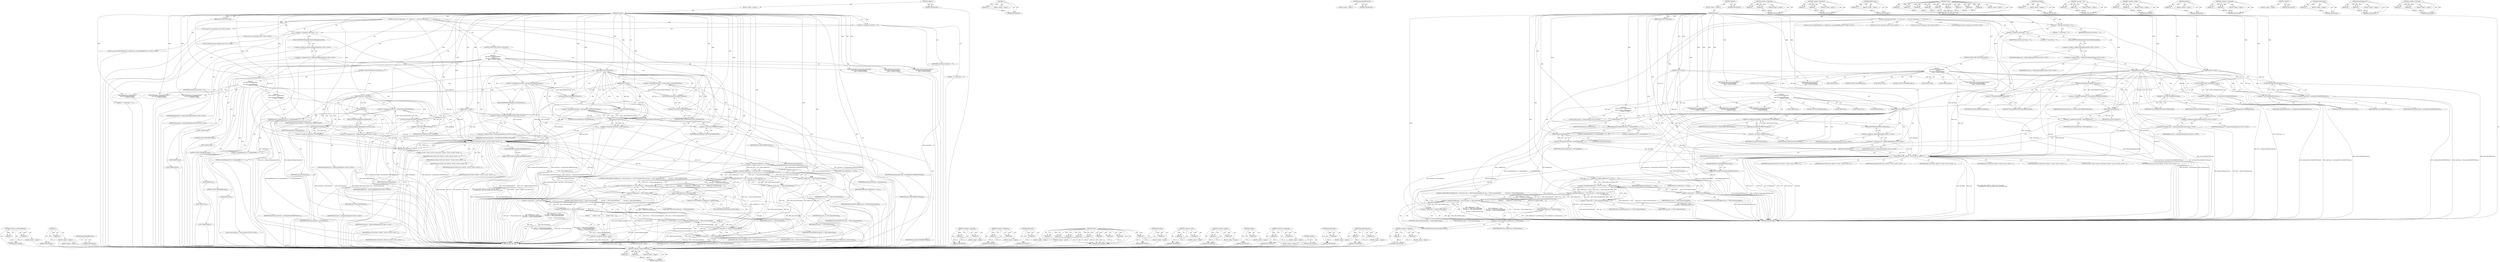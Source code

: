 digraph "&lt;operator&gt;.notEquals" {
vulnerable_237 [label=<(METHOD,&lt;operator&gt;.indirectFieldAccess)>];
vulnerable_238 [label=<(PARAM,p1)>];
vulnerable_239 [label=<(PARAM,p2)>];
vulnerable_240 [label=<(BLOCK,&lt;empty&gt;,&lt;empty&gt;)>];
vulnerable_241 [label=<(METHOD_RETURN,ANY)>];
vulnerable_186 [label=<(METHOD,_l)>];
vulnerable_187 [label=<(PARAM,p1)>];
vulnerable_188 [label=<(BLOCK,&lt;empty&gt;,&lt;empty&gt;)>];
vulnerable_189 [label=<(METHOD_RETURN,ANY)>];
vulnerable_215 [label=<(METHOD,getGraphicBufferSource)>];
vulnerable_216 [label=<(BLOCK,&lt;empty&gt;,&lt;empty&gt;)>];
vulnerable_217 [label=<(METHOD_RETURN,ANY)>];
vulnerable_6 [label=<(METHOD,&lt;global&gt;)<SUB>1</SUB>>];
vulnerable_7 [label=<(BLOCK,&lt;empty&gt;,&lt;empty&gt;)<SUB>1</SUB>>];
vulnerable_8 [label=<(METHOD,onEvent)<SUB>1</SUB>>];
vulnerable_9 [label=<(PARAM,OMX_EVENTTYPE event)<SUB>2</SUB>>];
vulnerable_10 [label=<(PARAM,OMX_U32 arg1)<SUB>2</SUB>>];
vulnerable_11 [label=<(PARAM,OMX_U32 arg2)<SUB>2</SUB>>];
vulnerable_12 [label=<(BLOCK,{
 const char *arg1String = &quot;??&quot;;
 const char *...,{
 const char *arg1String = &quot;??&quot;;
 const char *...)<SUB>2</SUB>>];
vulnerable_13 [label="<(LOCAL,const char* arg1String: char*)<SUB>3</SUB>>"];
vulnerable_14 [label=<(&lt;operator&gt;.assignment,*arg1String = &quot;??&quot;)<SUB>3</SUB>>];
vulnerable_15 [label=<(IDENTIFIER,arg1String,*arg1String = &quot;??&quot;)<SUB>3</SUB>>];
vulnerable_16 [label=<(LITERAL,&quot;??&quot;,*arg1String = &quot;??&quot;)<SUB>3</SUB>>];
vulnerable_17 [label="<(LOCAL,const char* arg2String: char*)<SUB>4</SUB>>"];
vulnerable_18 [label=<(&lt;operator&gt;.assignment,*arg2String = &quot;??&quot;)<SUB>4</SUB>>];
vulnerable_19 [label=<(IDENTIFIER,arg2String,*arg2String = &quot;??&quot;)<SUB>4</SUB>>];
vulnerable_20 [label=<(LITERAL,&quot;??&quot;,*arg2String = &quot;??&quot;)<SUB>4</SUB>>];
vulnerable_21 [label="<(LOCAL,ADebug.Level level: ADebug.Level)<SUB>5</SUB>>"];
vulnerable_22 [label="<(&lt;operator&gt;.assignment,level = ADebug::kDebugInternalState)<SUB>5</SUB>>"];
vulnerable_23 [label="<(IDENTIFIER,level,level = ADebug::kDebugInternalState)<SUB>5</SUB>>"];
vulnerable_24 [label="<(&lt;operator&gt;.fieldAccess,ADebug::kDebugInternalState)<SUB>5</SUB>>"];
vulnerable_25 [label="<(IDENTIFIER,ADebug,level = ADebug::kDebugInternalState)<SUB>5</SUB>>"];
vulnerable_26 [label=<(FIELD_IDENTIFIER,kDebugInternalState,kDebugInternalState)<SUB>5</SUB>>];
vulnerable_27 [label=<(CONTROL_STRUCTURE,SWITCH,switch(event))<SUB>7</SUB>>];
vulnerable_28 [label=<(IDENTIFIER,event,switch(event))<SUB>7</SUB>>];
vulnerable_29 [label="<(BLOCK,{
 case OMX_EventCmdComplete:
            arg1S...,{
 case OMX_EventCmdComplete:
            arg1S...)<SUB>7</SUB>>"];
vulnerable_30 [label=<(JUMP_TARGET,case)<SUB>8</SUB>>];
vulnerable_31 [label="<(IDENTIFIER,OMX_EventCmdComplete,{
 case OMX_EventCmdComplete:
            arg1S...)<SUB>8</SUB>>"];
vulnerable_32 [label=<(&lt;operator&gt;.assignment,arg1String = asString((OMX_COMMANDTYPE)arg1))<SUB>9</SUB>>];
vulnerable_33 [label=<(IDENTIFIER,arg1String,arg1String = asString((OMX_COMMANDTYPE)arg1))<SUB>9</SUB>>];
vulnerable_34 [label=<(asString,asString((OMX_COMMANDTYPE)arg1))<SUB>9</SUB>>];
vulnerable_35 [label=<(&lt;operator&gt;.cast,(OMX_COMMANDTYPE)arg1)<SUB>9</SUB>>];
vulnerable_36 [label=<(UNKNOWN,OMX_COMMANDTYPE,OMX_COMMANDTYPE)<SUB>9</SUB>>];
vulnerable_37 [label=<(IDENTIFIER,arg1,(OMX_COMMANDTYPE)arg1)<SUB>9</SUB>>];
vulnerable_38 [label=<(CONTROL_STRUCTURE,SWITCH,switch(arg1))<SUB>10</SUB>>];
vulnerable_39 [label=<(IDENTIFIER,arg1,switch(arg1))<SUB>10</SUB>>];
vulnerable_40 [label="<(BLOCK,{
 case OMX_CommandStateSet:
                  ...,{
 case OMX_CommandStateSet:
                  ...)<SUB>10</SUB>>"];
vulnerable_41 [label=<(JUMP_TARGET,case)<SUB>11</SUB>>];
vulnerable_42 [label="<(IDENTIFIER,OMX_CommandStateSet,{
 case OMX_CommandStateSet:
                  ...)<SUB>11</SUB>>"];
vulnerable_43 [label=<(&lt;operator&gt;.assignment,arg2String = asString((OMX_STATETYPE)arg2))<SUB>12</SUB>>];
vulnerable_44 [label=<(IDENTIFIER,arg2String,arg2String = asString((OMX_STATETYPE)arg2))<SUB>12</SUB>>];
vulnerable_45 [label=<(asString,asString((OMX_STATETYPE)arg2))<SUB>12</SUB>>];
vulnerable_46 [label=<(&lt;operator&gt;.cast,(OMX_STATETYPE)arg2)<SUB>12</SUB>>];
vulnerable_47 [label=<(UNKNOWN,OMX_STATETYPE,OMX_STATETYPE)<SUB>12</SUB>>];
vulnerable_48 [label=<(IDENTIFIER,arg2,(OMX_STATETYPE)arg2)<SUB>12</SUB>>];
vulnerable_49 [label="<(&lt;operator&gt;.assignment,level = ADebug::kDebugState)<SUB>13</SUB>>"];
vulnerable_50 [label="<(IDENTIFIER,level,level = ADebug::kDebugState)<SUB>13</SUB>>"];
vulnerable_51 [label="<(&lt;operator&gt;.fieldAccess,ADebug::kDebugState)<SUB>13</SUB>>"];
vulnerable_52 [label="<(IDENTIFIER,ADebug,level = ADebug::kDebugState)<SUB>13</SUB>>"];
vulnerable_53 [label=<(FIELD_IDENTIFIER,kDebugState,kDebugState)<SUB>13</SUB>>];
vulnerable_54 [label=<(CONTROL_STRUCTURE,BREAK,break;)<SUB>14</SUB>>];
vulnerable_55 [label=<(JUMP_TARGET,case)<SUB>15</SUB>>];
vulnerable_56 [label="<(IDENTIFIER,OMX_CommandFlush,{
 case OMX_CommandStateSet:
                  ...)<SUB>15</SUB>>"];
vulnerable_57 [label=<(JUMP_TARGET,case)<SUB>16</SUB>>];
vulnerable_58 [label="<(IDENTIFIER,OMX_CommandPortEnable,{
 case OMX_CommandStateSet:
                  ...)<SUB>16</SUB>>"];
vulnerable_59 [label="<(BLOCK,{
 Mutex::Autolock _l(mDebugLock);
            ...,{
 Mutex::Autolock _l(mDebugLock);
            ...)<SUB>17</SUB>>"];
vulnerable_60 [label="<(LOCAL,Mutex.Autolock _l: Mutex.Autolock)<SUB>18</SUB>>"];
vulnerable_61 [label=<(_l,_l(mDebugLock))<SUB>18</SUB>>];
vulnerable_62 [label=<(IDENTIFIER,mDebugLock,_l(mDebugLock))<SUB>18</SUB>>];
vulnerable_63 [label=<(bumpDebugLevel_l,bumpDebugLevel_l(2 /* numInputBuffers */, 2 /* ...)<SUB>19</SUB>>];
vulnerable_64 [label=<(LITERAL,2,bumpDebugLevel_l(2 /* numInputBuffers */, 2 /* ...)<SUB>19</SUB>>];
vulnerable_65 [label=<(LITERAL,2,bumpDebugLevel_l(2 /* numInputBuffers */, 2 /* ...)<SUB>19</SUB>>];
vulnerable_66 [label=<(JUMP_TARGET,default)<SUB>21</SUB>>];
vulnerable_67 [label=<(&lt;operator&gt;.assignment,arg2String = portString(arg2))<SUB>22</SUB>>];
vulnerable_68 [label=<(IDENTIFIER,arg2String,arg2String = portString(arg2))<SUB>22</SUB>>];
vulnerable_69 [label=<(portString,portString(arg2))<SUB>22</SUB>>];
vulnerable_70 [label=<(IDENTIFIER,arg2,portString(arg2))<SUB>22</SUB>>];
vulnerable_71 [label=<(CONTROL_STRUCTURE,BREAK,break;)<SUB>24</SUB>>];
vulnerable_72 [label=<(JUMP_TARGET,case)<SUB>25</SUB>>];
vulnerable_73 [label="<(IDENTIFIER,OMX_EventError,{
 case OMX_EventCmdComplete:
            arg1S...)<SUB>25</SUB>>"];
vulnerable_74 [label=<(&lt;operator&gt;.assignment,arg1String = asString((OMX_ERRORTYPE)arg1))<SUB>26</SUB>>];
vulnerable_75 [label=<(IDENTIFIER,arg1String,arg1String = asString((OMX_ERRORTYPE)arg1))<SUB>26</SUB>>];
vulnerable_76 [label=<(asString,asString((OMX_ERRORTYPE)arg1))<SUB>26</SUB>>];
vulnerable_77 [label=<(&lt;operator&gt;.cast,(OMX_ERRORTYPE)arg1)<SUB>26</SUB>>];
vulnerable_78 [label=<(UNKNOWN,OMX_ERRORTYPE,OMX_ERRORTYPE)<SUB>26</SUB>>];
vulnerable_79 [label=<(IDENTIFIER,arg1,(OMX_ERRORTYPE)arg1)<SUB>26</SUB>>];
vulnerable_80 [label="<(&lt;operator&gt;.assignment,level = ADebug::kDebugLifeCycle)<SUB>27</SUB>>"];
vulnerable_81 [label="<(IDENTIFIER,level,level = ADebug::kDebugLifeCycle)<SUB>27</SUB>>"];
vulnerable_82 [label="<(&lt;operator&gt;.fieldAccess,ADebug::kDebugLifeCycle)<SUB>27</SUB>>"];
vulnerable_83 [label="<(IDENTIFIER,ADebug,level = ADebug::kDebugLifeCycle)<SUB>27</SUB>>"];
vulnerable_84 [label=<(FIELD_IDENTIFIER,kDebugLifeCycle,kDebugLifeCycle)<SUB>27</SUB>>];
vulnerable_85 [label=<(CONTROL_STRUCTURE,BREAK,break;)<SUB>28</SUB>>];
vulnerable_86 [label=<(JUMP_TARGET,case)<SUB>29</SUB>>];
vulnerable_87 [label="<(IDENTIFIER,OMX_EventPortSettingsChanged,{
 case OMX_EventCmdComplete:
            arg1S...)<SUB>29</SUB>>"];
vulnerable_88 [label=<(&lt;operator&gt;.assignment,arg2String = asString((OMX_INDEXEXTTYPE)arg2))<SUB>30</SUB>>];
vulnerable_89 [label=<(IDENTIFIER,arg2String,arg2String = asString((OMX_INDEXEXTTYPE)arg2))<SUB>30</SUB>>];
vulnerable_90 [label=<(asString,asString((OMX_INDEXEXTTYPE)arg2))<SUB>30</SUB>>];
vulnerable_91 [label=<(&lt;operator&gt;.cast,(OMX_INDEXEXTTYPE)arg2)<SUB>30</SUB>>];
vulnerable_92 [label=<(UNKNOWN,OMX_INDEXEXTTYPE,OMX_INDEXEXTTYPE)<SUB>30</SUB>>];
vulnerable_93 [label=<(IDENTIFIER,arg2,(OMX_INDEXEXTTYPE)arg2)<SUB>30</SUB>>];
vulnerable_94 [label=<(JUMP_TARGET,default)<SUB>31</SUB>>];
vulnerable_95 [label=<(&lt;operator&gt;.assignment,arg1String = portString(arg1))<SUB>32</SUB>>];
vulnerable_96 [label=<(IDENTIFIER,arg1String,arg1String = portString(arg1))<SUB>32</SUB>>];
vulnerable_97 [label=<(portString,portString(arg1))<SUB>32</SUB>>];
vulnerable_98 [label=<(IDENTIFIER,arg1,portString(arg1))<SUB>32</SUB>>];
vulnerable_99 [label=<(CLOGI_,CLOGI_(level, onEvent, &quot;%s(%x), %s(%x), %s(%x)&quot;...)<SUB>35</SUB>>];
vulnerable_100 [label=<(IDENTIFIER,level,CLOGI_(level, onEvent, &quot;%s(%x), %s(%x), %s(%x)&quot;...)<SUB>35</SUB>>];
vulnerable_101 [label=<(IDENTIFIER,onEvent,CLOGI_(level, onEvent, &quot;%s(%x), %s(%x), %s(%x)&quot;...)<SUB>35</SUB>>];
vulnerable_102 [label=<(LITERAL,&quot;%s(%x), %s(%x), %s(%x)&quot;,CLOGI_(level, onEvent, &quot;%s(%x), %s(%x), %s(%x)&quot;...)<SUB>35</SUB>>];
vulnerable_103 [label=<(asString,asString(event))<SUB>36</SUB>>];
vulnerable_104 [label=<(IDENTIFIER,event,asString(event))<SUB>36</SUB>>];
vulnerable_105 [label=<(IDENTIFIER,event,CLOGI_(level, onEvent, &quot;%s(%x), %s(%x), %s(%x)&quot;...)<SUB>36</SUB>>];
vulnerable_106 [label=<(IDENTIFIER,arg1String,CLOGI_(level, onEvent, &quot;%s(%x), %s(%x), %s(%x)&quot;...)<SUB>36</SUB>>];
vulnerable_107 [label=<(IDENTIFIER,arg1,CLOGI_(level, onEvent, &quot;%s(%x), %s(%x), %s(%x)&quot;...)<SUB>36</SUB>>];
vulnerable_108 [label=<(IDENTIFIER,arg2String,CLOGI_(level, onEvent, &quot;%s(%x), %s(%x), %s(%x)&quot;...)<SUB>36</SUB>>];
vulnerable_109 [label=<(IDENTIFIER,arg2,CLOGI_(level, onEvent, &quot;%s(%x), %s(%x), %s(%x)&quot;...)<SUB>36</SUB>>];
vulnerable_110 [label="<(LOCAL,const sp&lt;GraphicBufferSource&gt; bufferSource: sp&lt;GraphicBufferSource&gt;)<SUB>37</SUB>>"];
vulnerable_111 [label=<(bufferSource,&amp; bufferSource(getGraphicBufferSource()))<SUB>37</SUB>>];
vulnerable_112 [label=<(getGraphicBufferSource,getGraphicBufferSource())<SUB>37</SUB>>];
vulnerable_113 [label=<(CONTROL_STRUCTURE,IF,if (bufferSource != NULL
 &amp;&amp; event == OMX_EventCmdComplete
 &amp;&amp; arg1 == OMX_CommandStateSet

             &amp;&amp; arg2 == OMX_StateExecuting))<SUB>39</SUB>>];
vulnerable_114 [label=<(&lt;operator&gt;.logicalAnd,bufferSource != NULL
 &amp;&amp; event == OMX_EventCmdC...)<SUB>39</SUB>>];
vulnerable_115 [label=<(&lt;operator&gt;.logicalAnd,bufferSource != NULL
 &amp;&amp; event == OMX_EventCmdC...)<SUB>39</SUB>>];
vulnerable_116 [label=<(&lt;operator&gt;.logicalAnd,bufferSource != NULL
 &amp;&amp; event == OMX_EventCmdC...)<SUB>39</SUB>>];
vulnerable_117 [label=<(&lt;operator&gt;.notEquals,bufferSource != NULL)<SUB>39</SUB>>];
vulnerable_118 [label=<(IDENTIFIER,bufferSource,bufferSource != NULL)<SUB>39</SUB>>];
vulnerable_119 [label=<(IDENTIFIER,NULL,bufferSource != NULL)<SUB>39</SUB>>];
vulnerable_120 [label=<(&lt;operator&gt;.equals,event == OMX_EventCmdComplete)<SUB>40</SUB>>];
vulnerable_121 [label=<(IDENTIFIER,event,event == OMX_EventCmdComplete)<SUB>40</SUB>>];
vulnerable_122 [label=<(IDENTIFIER,OMX_EventCmdComplete,event == OMX_EventCmdComplete)<SUB>40</SUB>>];
vulnerable_123 [label=<(&lt;operator&gt;.equals,arg1 == OMX_CommandStateSet)<SUB>41</SUB>>];
vulnerable_124 [label=<(IDENTIFIER,arg1,arg1 == OMX_CommandStateSet)<SUB>41</SUB>>];
vulnerable_125 [label=<(IDENTIFIER,OMX_CommandStateSet,arg1 == OMX_CommandStateSet)<SUB>41</SUB>>];
vulnerable_126 [label=<(&lt;operator&gt;.equals,arg2 == OMX_StateExecuting)<SUB>43</SUB>>];
vulnerable_127 [label=<(IDENTIFIER,arg2,arg2 == OMX_StateExecuting)<SUB>43</SUB>>];
vulnerable_128 [label=<(IDENTIFIER,OMX_StateExecuting,arg2 == OMX_StateExecuting)<SUB>43</SUB>>];
vulnerable_129 [label=<(BLOCK,{
         bufferSource-&gt;omxExecuting();
     },{
         bufferSource-&gt;omxExecuting();
     })<SUB>43</SUB>>];
vulnerable_130 [label=<(omxExecuting,bufferSource-&gt;omxExecuting())<SUB>44</SUB>>];
vulnerable_131 [label=<(&lt;operator&gt;.indirectFieldAccess,bufferSource-&gt;omxExecuting)<SUB>44</SUB>>];
vulnerable_132 [label=<(IDENTIFIER,bufferSource,bufferSource-&gt;omxExecuting())<SUB>44</SUB>>];
vulnerable_133 [label=<(FIELD_IDENTIFIER,omxExecuting,omxExecuting)<SUB>44</SUB>>];
vulnerable_134 [label=<(METHOD_RETURN,void)<SUB>1</SUB>>];
vulnerable_136 [label=<(METHOD_RETURN,ANY)<SUB>1</SUB>>];
vulnerable_218 [label=<(METHOD,&lt;operator&gt;.logicalAnd)>];
vulnerable_219 [label=<(PARAM,p1)>];
vulnerable_220 [label=<(PARAM,p2)>];
vulnerable_221 [label=<(BLOCK,&lt;empty&gt;,&lt;empty&gt;)>];
vulnerable_222 [label=<(METHOD_RETURN,ANY)>];
vulnerable_172 [label=<(METHOD,&lt;operator&gt;.fieldAccess)>];
vulnerable_173 [label=<(PARAM,p1)>];
vulnerable_174 [label=<(PARAM,p2)>];
vulnerable_175 [label=<(BLOCK,&lt;empty&gt;,&lt;empty&gt;)>];
vulnerable_176 [label=<(METHOD_RETURN,ANY)>];
vulnerable_211 [label=<(METHOD,bufferSource)>];
vulnerable_212 [label=<(PARAM,p1)>];
vulnerable_213 [label=<(BLOCK,&lt;empty&gt;,&lt;empty&gt;)>];
vulnerable_214 [label=<(METHOD_RETURN,ANY)>];
vulnerable_199 [label=<(METHOD,CLOGI_)>];
vulnerable_200 [label=<(PARAM,p1)>];
vulnerable_201 [label=<(PARAM,p2)>];
vulnerable_202 [label=<(PARAM,p3)>];
vulnerable_203 [label=<(PARAM,p4)>];
vulnerable_204 [label=<(PARAM,p5)>];
vulnerable_205 [label=<(PARAM,p6)>];
vulnerable_206 [label=<(PARAM,p7)>];
vulnerable_207 [label=<(PARAM,p8)>];
vulnerable_208 [label=<(PARAM,p9)>];
vulnerable_209 [label=<(BLOCK,&lt;empty&gt;,&lt;empty&gt;)>];
vulnerable_210 [label=<(METHOD_RETURN,ANY)>];
vulnerable_195 [label=<(METHOD,portString)>];
vulnerable_196 [label=<(PARAM,p1)>];
vulnerable_197 [label=<(BLOCK,&lt;empty&gt;,&lt;empty&gt;)>];
vulnerable_198 [label=<(METHOD_RETURN,ANY)>];
vulnerable_181 [label=<(METHOD,&lt;operator&gt;.cast)>];
vulnerable_182 [label=<(PARAM,p1)>];
vulnerable_183 [label=<(PARAM,p2)>];
vulnerable_184 [label=<(BLOCK,&lt;empty&gt;,&lt;empty&gt;)>];
vulnerable_185 [label=<(METHOD_RETURN,ANY)>];
vulnerable_228 [label=<(METHOD,&lt;operator&gt;.equals)>];
vulnerable_229 [label=<(PARAM,p1)>];
vulnerable_230 [label=<(PARAM,p2)>];
vulnerable_231 [label=<(BLOCK,&lt;empty&gt;,&lt;empty&gt;)>];
vulnerable_232 [label=<(METHOD_RETURN,ANY)>];
vulnerable_177 [label=<(METHOD,asString)>];
vulnerable_178 [label=<(PARAM,p1)>];
vulnerable_179 [label=<(BLOCK,&lt;empty&gt;,&lt;empty&gt;)>];
vulnerable_180 [label=<(METHOD_RETURN,ANY)>];
vulnerable_167 [label=<(METHOD,&lt;operator&gt;.assignment)>];
vulnerable_168 [label=<(PARAM,p1)>];
vulnerable_169 [label=<(PARAM,p2)>];
vulnerable_170 [label=<(BLOCK,&lt;empty&gt;,&lt;empty&gt;)>];
vulnerable_171 [label=<(METHOD_RETURN,ANY)>];
vulnerable_161 [label=<(METHOD,&lt;global&gt;)<SUB>1</SUB>>];
vulnerable_162 [label=<(BLOCK,&lt;empty&gt;,&lt;empty&gt;)>];
vulnerable_163 [label=<(METHOD_RETURN,ANY)>];
vulnerable_233 [label=<(METHOD,omxExecuting)>];
vulnerable_234 [label=<(PARAM,p1)>];
vulnerable_235 [label=<(BLOCK,&lt;empty&gt;,&lt;empty&gt;)>];
vulnerable_236 [label=<(METHOD_RETURN,ANY)>];
vulnerable_190 [label=<(METHOD,bumpDebugLevel_l)>];
vulnerable_191 [label=<(PARAM,p1)>];
vulnerable_192 [label=<(PARAM,p2)>];
vulnerable_193 [label=<(BLOCK,&lt;empty&gt;,&lt;empty&gt;)>];
vulnerable_194 [label=<(METHOD_RETURN,ANY)>];
vulnerable_223 [label=<(METHOD,&lt;operator&gt;.notEquals)>];
vulnerable_224 [label=<(PARAM,p1)>];
vulnerable_225 [label=<(PARAM,p2)>];
vulnerable_226 [label=<(BLOCK,&lt;empty&gt;,&lt;empty&gt;)>];
vulnerable_227 [label=<(METHOD_RETURN,ANY)>];
fixed_255 [label=<(METHOD,&lt;operator&gt;.indirectFieldAccess)>];
fixed_256 [label=<(PARAM,p1)>];
fixed_257 [label=<(PARAM,p2)>];
fixed_258 [label=<(BLOCK,&lt;empty&gt;,&lt;empty&gt;)>];
fixed_259 [label=<(METHOD_RETURN,ANY)>];
fixed_204 [label=<(METHOD,_l)>];
fixed_205 [label=<(PARAM,p1)>];
fixed_206 [label=<(BLOCK,&lt;empty&gt;,&lt;empty&gt;)>];
fixed_207 [label=<(METHOD_RETURN,ANY)>];
fixed_233 [label=<(METHOD,getGraphicBufferSource)>];
fixed_234 [label=<(BLOCK,&lt;empty&gt;,&lt;empty&gt;)>];
fixed_235 [label=<(METHOD_RETURN,ANY)>];
fixed_6 [label=<(METHOD,&lt;global&gt;)<SUB>1</SUB>>];
fixed_7 [label=<(BLOCK,&lt;empty&gt;,&lt;empty&gt;)<SUB>1</SUB>>];
fixed_8 [label=<(METHOD,onEvent)<SUB>1</SUB>>];
fixed_9 [label=<(PARAM,OMX_EVENTTYPE event)<SUB>2</SUB>>];
fixed_10 [label=<(PARAM,OMX_U32 arg1)<SUB>2</SUB>>];
fixed_11 [label=<(PARAM,OMX_U32 arg2)<SUB>2</SUB>>];
fixed_12 [label=<(BLOCK,{
 const char *arg1String = &quot;??&quot;;
 const char *...,{
 const char *arg1String = &quot;??&quot;;
 const char *...)<SUB>2</SUB>>];
fixed_13 [label="<(LOCAL,const char* arg1String: char*)<SUB>3</SUB>>"];
fixed_14 [label=<(&lt;operator&gt;.assignment,*arg1String = &quot;??&quot;)<SUB>3</SUB>>];
fixed_15 [label=<(IDENTIFIER,arg1String,*arg1String = &quot;??&quot;)<SUB>3</SUB>>];
fixed_16 [label=<(LITERAL,&quot;??&quot;,*arg1String = &quot;??&quot;)<SUB>3</SUB>>];
fixed_17 [label="<(LOCAL,const char* arg2String: char*)<SUB>4</SUB>>"];
fixed_18 [label=<(&lt;operator&gt;.assignment,*arg2String = &quot;??&quot;)<SUB>4</SUB>>];
fixed_19 [label=<(IDENTIFIER,arg2String,*arg2String = &quot;??&quot;)<SUB>4</SUB>>];
fixed_20 [label=<(LITERAL,&quot;??&quot;,*arg2String = &quot;??&quot;)<SUB>4</SUB>>];
fixed_21 [label="<(LOCAL,ADebug.Level level: ADebug.Level)<SUB>5</SUB>>"];
fixed_22 [label="<(&lt;operator&gt;.assignment,level = ADebug::kDebugInternalState)<SUB>5</SUB>>"];
fixed_23 [label="<(IDENTIFIER,level,level = ADebug::kDebugInternalState)<SUB>5</SUB>>"];
fixed_24 [label="<(&lt;operator&gt;.fieldAccess,ADebug::kDebugInternalState)<SUB>5</SUB>>"];
fixed_25 [label="<(IDENTIFIER,ADebug,level = ADebug::kDebugInternalState)<SUB>5</SUB>>"];
fixed_26 [label=<(FIELD_IDENTIFIER,kDebugInternalState,kDebugInternalState)<SUB>5</SUB>>];
fixed_27 [label=<(CONTROL_STRUCTURE,SWITCH,switch(event))<SUB>7</SUB>>];
fixed_28 [label=<(IDENTIFIER,event,switch(event))<SUB>7</SUB>>];
fixed_29 [label="<(BLOCK,{
 case OMX_EventCmdComplete:
            arg1S...,{
 case OMX_EventCmdComplete:
            arg1S...)<SUB>7</SUB>>"];
fixed_30 [label=<(JUMP_TARGET,case)<SUB>8</SUB>>];
fixed_31 [label="<(IDENTIFIER,OMX_EventCmdComplete,{
 case OMX_EventCmdComplete:
            arg1S...)<SUB>8</SUB>>"];
fixed_32 [label=<(&lt;operator&gt;.assignment,arg1String = asString((OMX_COMMANDTYPE)arg1))<SUB>9</SUB>>];
fixed_33 [label=<(IDENTIFIER,arg1String,arg1String = asString((OMX_COMMANDTYPE)arg1))<SUB>9</SUB>>];
fixed_34 [label=<(asString,asString((OMX_COMMANDTYPE)arg1))<SUB>9</SUB>>];
fixed_35 [label=<(&lt;operator&gt;.cast,(OMX_COMMANDTYPE)arg1)<SUB>9</SUB>>];
fixed_36 [label=<(UNKNOWN,OMX_COMMANDTYPE,OMX_COMMANDTYPE)<SUB>9</SUB>>];
fixed_37 [label=<(IDENTIFIER,arg1,(OMX_COMMANDTYPE)arg1)<SUB>9</SUB>>];
fixed_38 [label=<(CONTROL_STRUCTURE,SWITCH,switch(arg1))<SUB>10</SUB>>];
fixed_39 [label=<(IDENTIFIER,arg1,switch(arg1))<SUB>10</SUB>>];
fixed_40 [label="<(BLOCK,{
 case OMX_CommandStateSet:
                  ...,{
 case OMX_CommandStateSet:
                  ...)<SUB>10</SUB>>"];
fixed_41 [label=<(JUMP_TARGET,case)<SUB>11</SUB>>];
fixed_42 [label="<(IDENTIFIER,OMX_CommandStateSet,{
 case OMX_CommandStateSet:
                  ...)<SUB>11</SUB>>"];
fixed_43 [label=<(&lt;operator&gt;.assignment,arg2String = asString((OMX_STATETYPE)arg2))<SUB>12</SUB>>];
fixed_44 [label=<(IDENTIFIER,arg2String,arg2String = asString((OMX_STATETYPE)arg2))<SUB>12</SUB>>];
fixed_45 [label=<(asString,asString((OMX_STATETYPE)arg2))<SUB>12</SUB>>];
fixed_46 [label=<(&lt;operator&gt;.cast,(OMX_STATETYPE)arg2)<SUB>12</SUB>>];
fixed_47 [label=<(UNKNOWN,OMX_STATETYPE,OMX_STATETYPE)<SUB>12</SUB>>];
fixed_48 [label=<(IDENTIFIER,arg2,(OMX_STATETYPE)arg2)<SUB>12</SUB>>];
fixed_49 [label="<(&lt;operator&gt;.assignment,level = ADebug::kDebugState)<SUB>13</SUB>>"];
fixed_50 [label="<(IDENTIFIER,level,level = ADebug::kDebugState)<SUB>13</SUB>>"];
fixed_51 [label="<(&lt;operator&gt;.fieldAccess,ADebug::kDebugState)<SUB>13</SUB>>"];
fixed_52 [label="<(IDENTIFIER,ADebug,level = ADebug::kDebugState)<SUB>13</SUB>>"];
fixed_53 [label=<(FIELD_IDENTIFIER,kDebugState,kDebugState)<SUB>13</SUB>>];
fixed_54 [label=<(CONTROL_STRUCTURE,BREAK,break;)<SUB>14</SUB>>];
fixed_55 [label=<(JUMP_TARGET,case)<SUB>15</SUB>>];
fixed_56 [label="<(IDENTIFIER,OMX_CommandFlush,{
 case OMX_CommandStateSet:
                  ...)<SUB>15</SUB>>"];
fixed_57 [label=<(JUMP_TARGET,case)<SUB>16</SUB>>];
fixed_58 [label="<(IDENTIFIER,OMX_CommandPortEnable,{
 case OMX_CommandStateSet:
                  ...)<SUB>16</SUB>>"];
fixed_59 [label="<(BLOCK,{
 Mutex::Autolock _l(mDebugLock);
            ...,{
 Mutex::Autolock _l(mDebugLock);
            ...)<SUB>17</SUB>>"];
fixed_60 [label="<(LOCAL,Mutex.Autolock _l: Mutex.Autolock)<SUB>18</SUB>>"];
fixed_61 [label=<(_l,_l(mDebugLock))<SUB>18</SUB>>];
fixed_62 [label=<(IDENTIFIER,mDebugLock,_l(mDebugLock))<SUB>18</SUB>>];
fixed_63 [label=<(bumpDebugLevel_l,bumpDebugLevel_l(2 /* numInputBuffers */, 2 /* ...)<SUB>19</SUB>>];
fixed_64 [label=<(LITERAL,2,bumpDebugLevel_l(2 /* numInputBuffers */, 2 /* ...)<SUB>19</SUB>>];
fixed_65 [label=<(LITERAL,2,bumpDebugLevel_l(2 /* numInputBuffers */, 2 /* ...)<SUB>19</SUB>>];
fixed_66 [label=<(JUMP_TARGET,default)<SUB>21</SUB>>];
fixed_67 [label=<(&lt;operator&gt;.assignment,arg2String = portString(arg2))<SUB>22</SUB>>];
fixed_68 [label=<(IDENTIFIER,arg2String,arg2String = portString(arg2))<SUB>22</SUB>>];
fixed_69 [label=<(portString,portString(arg2))<SUB>22</SUB>>];
fixed_70 [label=<(IDENTIFIER,arg2,portString(arg2))<SUB>22</SUB>>];
fixed_71 [label=<(CONTROL_STRUCTURE,BREAK,break;)<SUB>24</SUB>>];
fixed_72 [label=<(JUMP_TARGET,case)<SUB>25</SUB>>];
fixed_73 [label="<(IDENTIFIER,OMX_EventError,{
 case OMX_EventCmdComplete:
            arg1S...)<SUB>25</SUB>>"];
fixed_74 [label=<(&lt;operator&gt;.assignment,arg1String = asString((OMX_ERRORTYPE)arg1))<SUB>26</SUB>>];
fixed_75 [label=<(IDENTIFIER,arg1String,arg1String = asString((OMX_ERRORTYPE)arg1))<SUB>26</SUB>>];
fixed_76 [label=<(asString,asString((OMX_ERRORTYPE)arg1))<SUB>26</SUB>>];
fixed_77 [label=<(&lt;operator&gt;.cast,(OMX_ERRORTYPE)arg1)<SUB>26</SUB>>];
fixed_78 [label=<(UNKNOWN,OMX_ERRORTYPE,OMX_ERRORTYPE)<SUB>26</SUB>>];
fixed_79 [label=<(IDENTIFIER,arg1,(OMX_ERRORTYPE)arg1)<SUB>26</SUB>>];
fixed_80 [label="<(&lt;operator&gt;.assignment,level = ADebug::kDebugLifeCycle)<SUB>27</SUB>>"];
fixed_81 [label="<(IDENTIFIER,level,level = ADebug::kDebugLifeCycle)<SUB>27</SUB>>"];
fixed_82 [label="<(&lt;operator&gt;.fieldAccess,ADebug::kDebugLifeCycle)<SUB>27</SUB>>"];
fixed_83 [label="<(IDENTIFIER,ADebug,level = ADebug::kDebugLifeCycle)<SUB>27</SUB>>"];
fixed_84 [label=<(FIELD_IDENTIFIER,kDebugLifeCycle,kDebugLifeCycle)<SUB>27</SUB>>];
fixed_85 [label=<(CONTROL_STRUCTURE,BREAK,break;)<SUB>28</SUB>>];
fixed_86 [label=<(JUMP_TARGET,case)<SUB>29</SUB>>];
fixed_87 [label="<(IDENTIFIER,OMX_EventPortSettingsChanged,{
 case OMX_EventCmdComplete:
            arg1S...)<SUB>29</SUB>>"];
fixed_88 [label=<(&lt;operator&gt;.assignment,arg2String = asString((OMX_INDEXEXTTYPE)arg2))<SUB>30</SUB>>];
fixed_89 [label=<(IDENTIFIER,arg2String,arg2String = asString((OMX_INDEXEXTTYPE)arg2))<SUB>30</SUB>>];
fixed_90 [label=<(asString,asString((OMX_INDEXEXTTYPE)arg2))<SUB>30</SUB>>];
fixed_91 [label=<(&lt;operator&gt;.cast,(OMX_INDEXEXTTYPE)arg2)<SUB>30</SUB>>];
fixed_92 [label=<(UNKNOWN,OMX_INDEXEXTTYPE,OMX_INDEXEXTTYPE)<SUB>30</SUB>>];
fixed_93 [label=<(IDENTIFIER,arg2,(OMX_INDEXEXTTYPE)arg2)<SUB>30</SUB>>];
fixed_94 [label=<(JUMP_TARGET,default)<SUB>31</SUB>>];
fixed_95 [label=<(&lt;operator&gt;.assignment,arg1String = portString(arg1))<SUB>32</SUB>>];
fixed_96 [label=<(IDENTIFIER,arg1String,arg1String = portString(arg1))<SUB>32</SUB>>];
fixed_97 [label=<(portString,portString(arg1))<SUB>32</SUB>>];
fixed_98 [label=<(IDENTIFIER,arg1,portString(arg1))<SUB>32</SUB>>];
fixed_99 [label=<(CLOGI_,CLOGI_(level, onEvent, &quot;%s(%x), %s(%x), %s(%x)&quot;...)<SUB>35</SUB>>];
fixed_100 [label=<(IDENTIFIER,level,CLOGI_(level, onEvent, &quot;%s(%x), %s(%x), %s(%x)&quot;...)<SUB>35</SUB>>];
fixed_101 [label=<(IDENTIFIER,onEvent,CLOGI_(level, onEvent, &quot;%s(%x), %s(%x), %s(%x)&quot;...)<SUB>35</SUB>>];
fixed_102 [label=<(LITERAL,&quot;%s(%x), %s(%x), %s(%x)&quot;,CLOGI_(level, onEvent, &quot;%s(%x), %s(%x), %s(%x)&quot;...)<SUB>35</SUB>>];
fixed_103 [label=<(asString,asString(event))<SUB>36</SUB>>];
fixed_104 [label=<(IDENTIFIER,event,asString(event))<SUB>36</SUB>>];
fixed_105 [label=<(IDENTIFIER,event,CLOGI_(level, onEvent, &quot;%s(%x), %s(%x), %s(%x)&quot;...)<SUB>36</SUB>>];
fixed_106 [label=<(IDENTIFIER,arg1String,CLOGI_(level, onEvent, &quot;%s(%x), %s(%x), %s(%x)&quot;...)<SUB>36</SUB>>];
fixed_107 [label=<(IDENTIFIER,arg1,CLOGI_(level, onEvent, &quot;%s(%x), %s(%x), %s(%x)&quot;...)<SUB>36</SUB>>];
fixed_108 [label=<(IDENTIFIER,arg2String,CLOGI_(level, onEvent, &quot;%s(%x), %s(%x), %s(%x)&quot;...)<SUB>36</SUB>>];
fixed_109 [label=<(IDENTIFIER,arg2,CLOGI_(level, onEvent, &quot;%s(%x), %s(%x), %s(%x)&quot;...)<SUB>36</SUB>>];
fixed_110 [label="<(LOCAL,const sp&lt;GraphicBufferSource&gt; bufferSource: sp&lt;GraphicBufferSource&gt;)<SUB>37</SUB>>"];
fixed_111 [label=<(bufferSource,&amp; bufferSource(getGraphicBufferSource()))<SUB>37</SUB>>];
fixed_112 [label=<(getGraphicBufferSource,getGraphicBufferSource())<SUB>37</SUB>>];
fixed_113 [label=<(CONTROL_STRUCTURE,IF,if (bufferSource != NULL
 &amp;&amp; event == OMX_EventCmdComplete
 &amp;&amp; arg1 == OMX_CommandStateSet

             &amp;&amp; arg2 == OMX_StateExecuting))<SUB>39</SUB>>];
fixed_114 [label=<(&lt;operator&gt;.logicalAnd,bufferSource != NULL
 &amp;&amp; event == OMX_EventCmdC...)<SUB>39</SUB>>];
fixed_115 [label=<(&lt;operator&gt;.logicalAnd,bufferSource != NULL
 &amp;&amp; event == OMX_EventCmdC...)<SUB>39</SUB>>];
fixed_116 [label=<(&lt;operator&gt;.logicalAnd,bufferSource != NULL
 &amp;&amp; event == OMX_EventCmdC...)<SUB>39</SUB>>];
fixed_117 [label=<(&lt;operator&gt;.notEquals,bufferSource != NULL)<SUB>39</SUB>>];
fixed_118 [label=<(IDENTIFIER,bufferSource,bufferSource != NULL)<SUB>39</SUB>>];
fixed_119 [label=<(IDENTIFIER,NULL,bufferSource != NULL)<SUB>39</SUB>>];
fixed_120 [label=<(&lt;operator&gt;.equals,event == OMX_EventCmdComplete)<SUB>40</SUB>>];
fixed_121 [label=<(IDENTIFIER,event,event == OMX_EventCmdComplete)<SUB>40</SUB>>];
fixed_122 [label=<(IDENTIFIER,OMX_EventCmdComplete,event == OMX_EventCmdComplete)<SUB>40</SUB>>];
fixed_123 [label=<(&lt;operator&gt;.equals,arg1 == OMX_CommandStateSet)<SUB>41</SUB>>];
fixed_124 [label=<(IDENTIFIER,arg1,arg1 == OMX_CommandStateSet)<SUB>41</SUB>>];
fixed_125 [label=<(IDENTIFIER,OMX_CommandStateSet,arg1 == OMX_CommandStateSet)<SUB>41</SUB>>];
fixed_126 [label=<(&lt;operator&gt;.equals,arg2 == OMX_StateExecuting)<SUB>43</SUB>>];
fixed_127 [label=<(IDENTIFIER,arg2,arg2 == OMX_StateExecuting)<SUB>43</SUB>>];
fixed_128 [label=<(IDENTIFIER,OMX_StateExecuting,arg2 == OMX_StateExecuting)<SUB>43</SUB>>];
fixed_129 [label=<(BLOCK,{
         bufferSource-&gt;omxExecuting();
     },{
         bufferSource-&gt;omxExecuting();
     })<SUB>43</SUB>>];
fixed_130 [label=<(omxExecuting,bufferSource-&gt;omxExecuting())<SUB>44</SUB>>];
fixed_131 [label=<(&lt;operator&gt;.indirectFieldAccess,bufferSource-&gt;omxExecuting)<SUB>44</SUB>>];
fixed_132 [label=<(IDENTIFIER,bufferSource,bufferSource-&gt;omxExecuting())<SUB>44</SUB>>];
fixed_133 [label=<(FIELD_IDENTIFIER,omxExecuting,omxExecuting)<SUB>44</SUB>>];
fixed_134 [label=<(CONTROL_STRUCTURE,IF,if (event == OMX_EventCmdComplete
            &amp;&amp; arg1 == OMX_CommandStateSet
            &amp;&amp; arg2 == OMX_StateLoaded))<SUB>48</SUB>>];
fixed_135 [label=<(&lt;operator&gt;.logicalAnd,event == OMX_EventCmdComplete
            &amp;&amp; ar...)<SUB>48</SUB>>];
fixed_136 [label=<(&lt;operator&gt;.logicalAnd,event == OMX_EventCmdComplete
            &amp;&amp; ar...)<SUB>48</SUB>>];
fixed_137 [label=<(&lt;operator&gt;.equals,event == OMX_EventCmdComplete)<SUB>48</SUB>>];
fixed_138 [label=<(IDENTIFIER,event,event == OMX_EventCmdComplete)<SUB>48</SUB>>];
fixed_139 [label=<(IDENTIFIER,OMX_EventCmdComplete,event == OMX_EventCmdComplete)<SUB>48</SUB>>];
fixed_140 [label=<(&lt;operator&gt;.equals,arg1 == OMX_CommandStateSet)<SUB>49</SUB>>];
fixed_141 [label=<(IDENTIFIER,arg1,arg1 == OMX_CommandStateSet)<SUB>49</SUB>>];
fixed_142 [label=<(IDENTIFIER,OMX_CommandStateSet,arg1 == OMX_CommandStateSet)<SUB>49</SUB>>];
fixed_143 [label=<(&lt;operator&gt;.equals,arg2 == OMX_StateLoaded)<SUB>50</SUB>>];
fixed_144 [label=<(IDENTIFIER,arg2,arg2 == OMX_StateLoaded)<SUB>50</SUB>>];
fixed_145 [label=<(IDENTIFIER,OMX_StateLoaded,arg2 == OMX_StateLoaded)<SUB>50</SUB>>];
fixed_146 [label=<(BLOCK,{
        mSailed = false;
    },{
        mSailed = false;
    })<SUB>50</SUB>>];
fixed_147 [label=<(&lt;operator&gt;.assignment,mSailed = false)<SUB>51</SUB>>];
fixed_148 [label=<(IDENTIFIER,mSailed,mSailed = false)<SUB>51</SUB>>];
fixed_149 [label=<(LITERAL,false,mSailed = false)<SUB>51</SUB>>];
fixed_150 [label=<(METHOD_RETURN,void)<SUB>1</SUB>>];
fixed_152 [label=<(METHOD_RETURN,ANY)<SUB>1</SUB>>];
fixed_236 [label=<(METHOD,&lt;operator&gt;.logicalAnd)>];
fixed_237 [label=<(PARAM,p1)>];
fixed_238 [label=<(PARAM,p2)>];
fixed_239 [label=<(BLOCK,&lt;empty&gt;,&lt;empty&gt;)>];
fixed_240 [label=<(METHOD_RETURN,ANY)>];
fixed_190 [label=<(METHOD,&lt;operator&gt;.fieldAccess)>];
fixed_191 [label=<(PARAM,p1)>];
fixed_192 [label=<(PARAM,p2)>];
fixed_193 [label=<(BLOCK,&lt;empty&gt;,&lt;empty&gt;)>];
fixed_194 [label=<(METHOD_RETURN,ANY)>];
fixed_229 [label=<(METHOD,bufferSource)>];
fixed_230 [label=<(PARAM,p1)>];
fixed_231 [label=<(BLOCK,&lt;empty&gt;,&lt;empty&gt;)>];
fixed_232 [label=<(METHOD_RETURN,ANY)>];
fixed_217 [label=<(METHOD,CLOGI_)>];
fixed_218 [label=<(PARAM,p1)>];
fixed_219 [label=<(PARAM,p2)>];
fixed_220 [label=<(PARAM,p3)>];
fixed_221 [label=<(PARAM,p4)>];
fixed_222 [label=<(PARAM,p5)>];
fixed_223 [label=<(PARAM,p6)>];
fixed_224 [label=<(PARAM,p7)>];
fixed_225 [label=<(PARAM,p8)>];
fixed_226 [label=<(PARAM,p9)>];
fixed_227 [label=<(BLOCK,&lt;empty&gt;,&lt;empty&gt;)>];
fixed_228 [label=<(METHOD_RETURN,ANY)>];
fixed_213 [label=<(METHOD,portString)>];
fixed_214 [label=<(PARAM,p1)>];
fixed_215 [label=<(BLOCK,&lt;empty&gt;,&lt;empty&gt;)>];
fixed_216 [label=<(METHOD_RETURN,ANY)>];
fixed_199 [label=<(METHOD,&lt;operator&gt;.cast)>];
fixed_200 [label=<(PARAM,p1)>];
fixed_201 [label=<(PARAM,p2)>];
fixed_202 [label=<(BLOCK,&lt;empty&gt;,&lt;empty&gt;)>];
fixed_203 [label=<(METHOD_RETURN,ANY)>];
fixed_246 [label=<(METHOD,&lt;operator&gt;.equals)>];
fixed_247 [label=<(PARAM,p1)>];
fixed_248 [label=<(PARAM,p2)>];
fixed_249 [label=<(BLOCK,&lt;empty&gt;,&lt;empty&gt;)>];
fixed_250 [label=<(METHOD_RETURN,ANY)>];
fixed_195 [label=<(METHOD,asString)>];
fixed_196 [label=<(PARAM,p1)>];
fixed_197 [label=<(BLOCK,&lt;empty&gt;,&lt;empty&gt;)>];
fixed_198 [label=<(METHOD_RETURN,ANY)>];
fixed_185 [label=<(METHOD,&lt;operator&gt;.assignment)>];
fixed_186 [label=<(PARAM,p1)>];
fixed_187 [label=<(PARAM,p2)>];
fixed_188 [label=<(BLOCK,&lt;empty&gt;,&lt;empty&gt;)>];
fixed_189 [label=<(METHOD_RETURN,ANY)>];
fixed_179 [label=<(METHOD,&lt;global&gt;)<SUB>1</SUB>>];
fixed_180 [label=<(BLOCK,&lt;empty&gt;,&lt;empty&gt;)>];
fixed_181 [label=<(METHOD_RETURN,ANY)>];
fixed_251 [label=<(METHOD,omxExecuting)>];
fixed_252 [label=<(PARAM,p1)>];
fixed_253 [label=<(BLOCK,&lt;empty&gt;,&lt;empty&gt;)>];
fixed_254 [label=<(METHOD_RETURN,ANY)>];
fixed_208 [label=<(METHOD,bumpDebugLevel_l)>];
fixed_209 [label=<(PARAM,p1)>];
fixed_210 [label=<(PARAM,p2)>];
fixed_211 [label=<(BLOCK,&lt;empty&gt;,&lt;empty&gt;)>];
fixed_212 [label=<(METHOD_RETURN,ANY)>];
fixed_241 [label=<(METHOD,&lt;operator&gt;.notEquals)>];
fixed_242 [label=<(PARAM,p1)>];
fixed_243 [label=<(PARAM,p2)>];
fixed_244 [label=<(BLOCK,&lt;empty&gt;,&lt;empty&gt;)>];
fixed_245 [label=<(METHOD_RETURN,ANY)>];
vulnerable_237 -> vulnerable_238  [key=0, label="AST: "];
vulnerable_237 -> vulnerable_238  [key=1, label="DDG: "];
vulnerable_237 -> vulnerable_240  [key=0, label="AST: "];
vulnerable_237 -> vulnerable_239  [key=0, label="AST: "];
vulnerable_237 -> vulnerable_239  [key=1, label="DDG: "];
vulnerable_237 -> vulnerable_241  [key=0, label="AST: "];
vulnerable_237 -> vulnerable_241  [key=1, label="CFG: "];
vulnerable_238 -> vulnerable_241  [key=0, label="DDG: p1"];
vulnerable_239 -> vulnerable_241  [key=0, label="DDG: p2"];
vulnerable_186 -> vulnerable_187  [key=0, label="AST: "];
vulnerable_186 -> vulnerable_187  [key=1, label="DDG: "];
vulnerable_186 -> vulnerable_188  [key=0, label="AST: "];
vulnerable_186 -> vulnerable_189  [key=0, label="AST: "];
vulnerable_186 -> vulnerable_189  [key=1, label="CFG: "];
vulnerable_187 -> vulnerable_189  [key=0, label="DDG: p1"];
vulnerable_215 -> vulnerable_216  [key=0, label="AST: "];
vulnerable_215 -> vulnerable_217  [key=0, label="AST: "];
vulnerable_215 -> vulnerable_217  [key=1, label="CFG: "];
vulnerable_6 -> vulnerable_7  [key=0, label="AST: "];
vulnerable_6 -> vulnerable_136  [key=0, label="AST: "];
vulnerable_6 -> vulnerable_136  [key=1, label="CFG: "];
vulnerable_7 -> vulnerable_8  [key=0, label="AST: "];
vulnerable_8 -> vulnerable_9  [key=0, label="AST: "];
vulnerable_8 -> vulnerable_9  [key=1, label="DDG: "];
vulnerable_8 -> vulnerable_10  [key=0, label="AST: "];
vulnerable_8 -> vulnerable_10  [key=1, label="DDG: "];
vulnerable_8 -> vulnerable_11  [key=0, label="AST: "];
vulnerable_8 -> vulnerable_11  [key=1, label="DDG: "];
vulnerable_8 -> vulnerable_12  [key=0, label="AST: "];
vulnerable_8 -> vulnerable_134  [key=0, label="AST: "];
vulnerable_8 -> vulnerable_14  [key=0, label="CFG: "];
vulnerable_8 -> vulnerable_14  [key=1, label="DDG: "];
vulnerable_8 -> vulnerable_18  [key=0, label="DDG: "];
vulnerable_8 -> vulnerable_28  [key=0, label="DDG: "];
vulnerable_8 -> vulnerable_99  [key=0, label="DDG: "];
vulnerable_8 -> vulnerable_111  [key=0, label="DDG: "];
vulnerable_8 -> vulnerable_31  [key=0, label="DDG: "];
vulnerable_8 -> vulnerable_73  [key=0, label="DDG: "];
vulnerable_8 -> vulnerable_87  [key=0, label="DDG: "];
vulnerable_8 -> vulnerable_103  [key=0, label="DDG: "];
vulnerable_8 -> vulnerable_39  [key=0, label="DDG: "];
vulnerable_8 -> vulnerable_126  [key=0, label="DDG: "];
vulnerable_8 -> vulnerable_34  [key=0, label="DDG: "];
vulnerable_8 -> vulnerable_42  [key=0, label="DDG: "];
vulnerable_8 -> vulnerable_56  [key=0, label="DDG: "];
vulnerable_8 -> vulnerable_58  [key=0, label="DDG: "];
vulnerable_8 -> vulnerable_59  [key=0, label="DDG: "];
vulnerable_8 -> vulnerable_76  [key=0, label="DDG: "];
vulnerable_8 -> vulnerable_90  [key=0, label="DDG: "];
vulnerable_8 -> vulnerable_97  [key=0, label="DDG: "];
vulnerable_8 -> vulnerable_123  [key=0, label="DDG: "];
vulnerable_8 -> vulnerable_35  [key=0, label="DDG: "];
vulnerable_8 -> vulnerable_77  [key=0, label="DDG: "];
vulnerable_8 -> vulnerable_91  [key=0, label="DDG: "];
vulnerable_8 -> vulnerable_117  [key=0, label="DDG: "];
vulnerable_8 -> vulnerable_120  [key=0, label="DDG: "];
vulnerable_8 -> vulnerable_45  [key=0, label="DDG: "];
vulnerable_8 -> vulnerable_61  [key=0, label="DDG: "];
vulnerable_8 -> vulnerable_63  [key=0, label="DDG: "];
vulnerable_8 -> vulnerable_69  [key=0, label="DDG: "];
vulnerable_8 -> vulnerable_46  [key=0, label="DDG: "];
vulnerable_9 -> vulnerable_103  [key=0, label="DDG: event"];
vulnerable_10 -> vulnerable_99  [key=0, label="DDG: arg1"];
vulnerable_10 -> vulnerable_34  [key=0, label="DDG: arg1"];
vulnerable_10 -> vulnerable_76  [key=0, label="DDG: arg1"];
vulnerable_10 -> vulnerable_97  [key=0, label="DDG: arg1"];
vulnerable_10 -> vulnerable_35  [key=0, label="DDG: arg1"];
vulnerable_10 -> vulnerable_77  [key=0, label="DDG: arg1"];
vulnerable_11 -> vulnerable_99  [key=0, label="DDG: arg2"];
vulnerable_11 -> vulnerable_90  [key=0, label="DDG: arg2"];
vulnerable_11 -> vulnerable_91  [key=0, label="DDG: arg2"];
vulnerable_11 -> vulnerable_45  [key=0, label="DDG: arg2"];
vulnerable_11 -> vulnerable_69  [key=0, label="DDG: arg2"];
vulnerable_11 -> vulnerable_46  [key=0, label="DDG: arg2"];
vulnerable_12 -> vulnerable_13  [key=0, label="AST: "];
vulnerable_12 -> vulnerable_14  [key=0, label="AST: "];
vulnerable_12 -> vulnerable_17  [key=0, label="AST: "];
vulnerable_12 -> vulnerable_18  [key=0, label="AST: "];
vulnerable_12 -> vulnerable_21  [key=0, label="AST: "];
vulnerable_12 -> vulnerable_22  [key=0, label="AST: "];
vulnerable_12 -> vulnerable_27  [key=0, label="AST: "];
vulnerable_12 -> vulnerable_99  [key=0, label="AST: "];
vulnerable_12 -> vulnerable_110  [key=0, label="AST: "];
vulnerable_12 -> vulnerable_111  [key=0, label="AST: "];
vulnerable_12 -> vulnerable_113  [key=0, label="AST: "];
vulnerable_14 -> vulnerable_15  [key=0, label="AST: "];
vulnerable_14 -> vulnerable_16  [key=0, label="AST: "];
vulnerable_14 -> vulnerable_18  [key=0, label="CFG: "];
vulnerable_14 -> vulnerable_134  [key=0, label="DDG: *arg1String = &quot;??&quot;"];
vulnerable_18 -> vulnerable_19  [key=0, label="AST: "];
vulnerable_18 -> vulnerable_20  [key=0, label="AST: "];
vulnerable_18 -> vulnerable_26  [key=0, label="CFG: "];
vulnerable_18 -> vulnerable_134  [key=0, label="DDG: *arg2String = &quot;??&quot;"];
vulnerable_18 -> vulnerable_99  [key=0, label="DDG: arg2String"];
vulnerable_22 -> vulnerable_23  [key=0, label="AST: "];
vulnerable_22 -> vulnerable_24  [key=0, label="AST: "];
vulnerable_22 -> vulnerable_28  [key=0, label="CFG: "];
vulnerable_22 -> vulnerable_134  [key=0, label="DDG: ADebug::kDebugInternalState"];
vulnerable_22 -> vulnerable_134  [key=1, label="DDG: level = ADebug::kDebugInternalState"];
vulnerable_22 -> vulnerable_99  [key=0, label="DDG: level"];
vulnerable_24 -> vulnerable_25  [key=0, label="AST: "];
vulnerable_24 -> vulnerable_26  [key=0, label="AST: "];
vulnerable_24 -> vulnerable_22  [key=0, label="CFG: "];
vulnerable_26 -> vulnerable_24  [key=0, label="CFG: "];
vulnerable_27 -> vulnerable_28  [key=0, label="AST: "];
vulnerable_27 -> vulnerable_29  [key=0, label="AST: "];
vulnerable_28 -> vulnerable_36  [key=0, label="CFG: "];
vulnerable_28 -> vulnerable_36  [key=1, label="CDG: "];
vulnerable_28 -> vulnerable_78  [key=0, label="CFG: "];
vulnerable_28 -> vulnerable_78  [key=1, label="CDG: "];
vulnerable_28 -> vulnerable_92  [key=0, label="CFG: "];
vulnerable_28 -> vulnerable_92  [key=1, label="CDG: "];
vulnerable_28 -> vulnerable_97  [key=0, label="CFG: "];
vulnerable_28 -> vulnerable_97  [key=1, label="CDG: "];
vulnerable_28 -> vulnerable_34  [key=0, label="CDG: "];
vulnerable_28 -> vulnerable_32  [key=0, label="CDG: "];
vulnerable_28 -> vulnerable_77  [key=0, label="CDG: "];
vulnerable_28 -> vulnerable_84  [key=0, label="CDG: "];
vulnerable_28 -> vulnerable_74  [key=0, label="CDG: "];
vulnerable_28 -> vulnerable_95  [key=0, label="CDG: "];
vulnerable_28 -> vulnerable_76  [key=0, label="CDG: "];
vulnerable_28 -> vulnerable_91  [key=0, label="CDG: "];
vulnerable_28 -> vulnerable_35  [key=0, label="CDG: "];
vulnerable_28 -> vulnerable_82  [key=0, label="CDG: "];
vulnerable_28 -> vulnerable_90  [key=0, label="CDG: "];
vulnerable_28 -> vulnerable_80  [key=0, label="CDG: "];
vulnerable_28 -> vulnerable_88  [key=0, label="CDG: "];
vulnerable_28 -> vulnerable_39  [key=0, label="CDG: "];
vulnerable_29 -> vulnerable_30  [key=0, label="AST: "];
vulnerable_29 -> vulnerable_31  [key=0, label="AST: "];
vulnerable_29 -> vulnerable_32  [key=0, label="AST: "];
vulnerable_29 -> vulnerable_38  [key=0, label="AST: "];
vulnerable_29 -> vulnerable_71  [key=0, label="AST: "];
vulnerable_29 -> vulnerable_72  [key=0, label="AST: "];
vulnerable_29 -> vulnerable_73  [key=0, label="AST: "];
vulnerable_29 -> vulnerable_74  [key=0, label="AST: "];
vulnerable_29 -> vulnerable_80  [key=0, label="AST: "];
vulnerable_29 -> vulnerable_85  [key=0, label="AST: "];
vulnerable_29 -> vulnerable_86  [key=0, label="AST: "];
vulnerable_29 -> vulnerable_87  [key=0, label="AST: "];
vulnerable_29 -> vulnerable_88  [key=0, label="AST: "];
vulnerable_29 -> vulnerable_94  [key=0, label="AST: "];
vulnerable_29 -> vulnerable_95  [key=0, label="AST: "];
vulnerable_32 -> vulnerable_33  [key=0, label="AST: "];
vulnerable_32 -> vulnerable_34  [key=0, label="AST: "];
vulnerable_32 -> vulnerable_39  [key=0, label="CFG: "];
vulnerable_32 -> vulnerable_134  [key=0, label="DDG: asString((OMX_COMMANDTYPE)arg1)"];
vulnerable_32 -> vulnerable_134  [key=1, label="DDG: arg1String = asString((OMX_COMMANDTYPE)arg1)"];
vulnerable_32 -> vulnerable_99  [key=0, label="DDG: arg1String"];
vulnerable_34 -> vulnerable_35  [key=0, label="AST: "];
vulnerable_34 -> vulnerable_32  [key=0, label="CFG: "];
vulnerable_34 -> vulnerable_32  [key=1, label="DDG: (OMX_COMMANDTYPE)arg1"];
vulnerable_34 -> vulnerable_134  [key=0, label="DDG: (OMX_COMMANDTYPE)arg1"];
vulnerable_35 -> vulnerable_36  [key=0, label="AST: "];
vulnerable_35 -> vulnerable_37  [key=0, label="AST: "];
vulnerable_35 -> vulnerable_34  [key=0, label="CFG: "];
vulnerable_36 -> vulnerable_35  [key=0, label="CFG: "];
vulnerable_38 -> vulnerable_39  [key=0, label="AST: "];
vulnerable_38 -> vulnerable_40  [key=0, label="AST: "];
vulnerable_39 -> vulnerable_47  [key=0, label="CFG: "];
vulnerable_39 -> vulnerable_47  [key=1, label="CDG: "];
vulnerable_39 -> vulnerable_61  [key=0, label="CFG: "];
vulnerable_39 -> vulnerable_61  [key=1, label="CDG: "];
vulnerable_39 -> vulnerable_69  [key=0, label="CFG: "];
vulnerable_39 -> vulnerable_69  [key=1, label="CDG: "];
vulnerable_39 -> vulnerable_49  [key=0, label="CDG: "];
vulnerable_39 -> vulnerable_51  [key=0, label="CDG: "];
vulnerable_39 -> vulnerable_46  [key=0, label="CDG: "];
vulnerable_39 -> vulnerable_67  [key=0, label="CDG: "];
vulnerable_39 -> vulnerable_45  [key=0, label="CDG: "];
vulnerable_39 -> vulnerable_43  [key=0, label="CDG: "];
vulnerable_39 -> vulnerable_53  [key=0, label="CDG: "];
vulnerable_39 -> vulnerable_63  [key=0, label="CDG: "];
vulnerable_40 -> vulnerable_41  [key=0, label="AST: "];
vulnerable_40 -> vulnerable_42  [key=0, label="AST: "];
vulnerable_40 -> vulnerable_43  [key=0, label="AST: "];
vulnerable_40 -> vulnerable_49  [key=0, label="AST: "];
vulnerable_40 -> vulnerable_54  [key=0, label="AST: "];
vulnerable_40 -> vulnerable_55  [key=0, label="AST: "];
vulnerable_40 -> vulnerable_56  [key=0, label="AST: "];
vulnerable_40 -> vulnerable_57  [key=0, label="AST: "];
vulnerable_40 -> vulnerable_58  [key=0, label="AST: "];
vulnerable_40 -> vulnerable_59  [key=0, label="AST: "];
vulnerable_40 -> vulnerable_66  [key=0, label="AST: "];
vulnerable_40 -> vulnerable_67  [key=0, label="AST: "];
vulnerable_43 -> vulnerable_44  [key=0, label="AST: "];
vulnerable_43 -> vulnerable_45  [key=0, label="AST: "];
vulnerable_43 -> vulnerable_53  [key=0, label="CFG: "];
vulnerable_43 -> vulnerable_134  [key=0, label="DDG: asString((OMX_STATETYPE)arg2)"];
vulnerable_43 -> vulnerable_134  [key=1, label="DDG: arg2String = asString((OMX_STATETYPE)arg2)"];
vulnerable_43 -> vulnerable_99  [key=0, label="DDG: arg2String"];
vulnerable_45 -> vulnerable_46  [key=0, label="AST: "];
vulnerable_45 -> vulnerable_43  [key=0, label="CFG: "];
vulnerable_45 -> vulnerable_43  [key=1, label="DDG: (OMX_STATETYPE)arg2"];
vulnerable_45 -> vulnerable_134  [key=0, label="DDG: (OMX_STATETYPE)arg2"];
vulnerable_46 -> vulnerable_47  [key=0, label="AST: "];
vulnerable_46 -> vulnerable_48  [key=0, label="AST: "];
vulnerable_46 -> vulnerable_45  [key=0, label="CFG: "];
vulnerable_47 -> vulnerable_46  [key=0, label="CFG: "];
vulnerable_49 -> vulnerable_50  [key=0, label="AST: "];
vulnerable_49 -> vulnerable_51  [key=0, label="AST: "];
vulnerable_49 -> vulnerable_103  [key=0, label="CFG: "];
vulnerable_49 -> vulnerable_134  [key=0, label="DDG: ADebug::kDebugState"];
vulnerable_49 -> vulnerable_134  [key=1, label="DDG: level = ADebug::kDebugState"];
vulnerable_49 -> vulnerable_99  [key=0, label="DDG: level"];
vulnerable_51 -> vulnerable_52  [key=0, label="AST: "];
vulnerable_51 -> vulnerable_53  [key=0, label="AST: "];
vulnerable_51 -> vulnerable_49  [key=0, label="CFG: "];
vulnerable_53 -> vulnerable_51  [key=0, label="CFG: "];
vulnerable_59 -> vulnerable_60  [key=0, label="AST: "];
vulnerable_59 -> vulnerable_61  [key=0, label="AST: "];
vulnerable_59 -> vulnerable_63  [key=0, label="AST: "];
vulnerable_61 -> vulnerable_62  [key=0, label="AST: "];
vulnerable_61 -> vulnerable_63  [key=0, label="CFG: "];
vulnerable_61 -> vulnerable_134  [key=0, label="DDG: _l(mDebugLock)"];
vulnerable_61 -> vulnerable_134  [key=1, label="DDG: mDebugLock"];
vulnerable_63 -> vulnerable_64  [key=0, label="AST: "];
vulnerable_63 -> vulnerable_65  [key=0, label="AST: "];
vulnerable_63 -> vulnerable_69  [key=0, label="CFG: "];
vulnerable_63 -> vulnerable_134  [key=0, label="DDG: bumpDebugLevel_l(2 /* numInputBuffers */, 2 /* numOutputBuffers */)"];
vulnerable_67 -> vulnerable_68  [key=0, label="AST: "];
vulnerable_67 -> vulnerable_69  [key=0, label="AST: "];
vulnerable_67 -> vulnerable_103  [key=0, label="CFG: "];
vulnerable_67 -> vulnerable_134  [key=0, label="DDG: portString(arg2)"];
vulnerable_67 -> vulnerable_134  [key=1, label="DDG: arg2String = portString(arg2)"];
vulnerable_67 -> vulnerable_99  [key=0, label="DDG: arg2String"];
vulnerable_69 -> vulnerable_70  [key=0, label="AST: "];
vulnerable_69 -> vulnerable_67  [key=0, label="CFG: "];
vulnerable_69 -> vulnerable_67  [key=1, label="DDG: arg2"];
vulnerable_69 -> vulnerable_99  [key=0, label="DDG: arg2"];
vulnerable_74 -> vulnerable_75  [key=0, label="AST: "];
vulnerable_74 -> vulnerable_76  [key=0, label="AST: "];
vulnerable_74 -> vulnerable_84  [key=0, label="CFG: "];
vulnerable_74 -> vulnerable_134  [key=0, label="DDG: asString((OMX_ERRORTYPE)arg1)"];
vulnerable_74 -> vulnerable_134  [key=1, label="DDG: arg1String = asString((OMX_ERRORTYPE)arg1)"];
vulnerable_74 -> vulnerable_99  [key=0, label="DDG: arg1String"];
vulnerable_76 -> vulnerable_77  [key=0, label="AST: "];
vulnerable_76 -> vulnerable_74  [key=0, label="CFG: "];
vulnerable_76 -> vulnerable_74  [key=1, label="DDG: (OMX_ERRORTYPE)arg1"];
vulnerable_76 -> vulnerable_134  [key=0, label="DDG: (OMX_ERRORTYPE)arg1"];
vulnerable_77 -> vulnerable_78  [key=0, label="AST: "];
vulnerable_77 -> vulnerable_79  [key=0, label="AST: "];
vulnerable_77 -> vulnerable_76  [key=0, label="CFG: "];
vulnerable_78 -> vulnerable_77  [key=0, label="CFG: "];
vulnerable_80 -> vulnerable_81  [key=0, label="AST: "];
vulnerable_80 -> vulnerable_82  [key=0, label="AST: "];
vulnerable_80 -> vulnerable_103  [key=0, label="CFG: "];
vulnerable_80 -> vulnerable_134  [key=0, label="DDG: ADebug::kDebugLifeCycle"];
vulnerable_80 -> vulnerable_134  [key=1, label="DDG: level = ADebug::kDebugLifeCycle"];
vulnerable_80 -> vulnerable_99  [key=0, label="DDG: level"];
vulnerable_82 -> vulnerable_83  [key=0, label="AST: "];
vulnerable_82 -> vulnerable_84  [key=0, label="AST: "];
vulnerable_82 -> vulnerable_80  [key=0, label="CFG: "];
vulnerable_84 -> vulnerable_82  [key=0, label="CFG: "];
vulnerable_88 -> vulnerable_89  [key=0, label="AST: "];
vulnerable_88 -> vulnerable_90  [key=0, label="AST: "];
vulnerable_88 -> vulnerable_97  [key=0, label="CFG: "];
vulnerable_88 -> vulnerable_134  [key=0, label="DDG: asString((OMX_INDEXEXTTYPE)arg2)"];
vulnerable_88 -> vulnerable_134  [key=1, label="DDG: arg2String = asString((OMX_INDEXEXTTYPE)arg2)"];
vulnerable_88 -> vulnerable_99  [key=0, label="DDG: arg2String"];
vulnerable_90 -> vulnerable_91  [key=0, label="AST: "];
vulnerable_90 -> vulnerable_88  [key=0, label="CFG: "];
vulnerable_90 -> vulnerable_88  [key=1, label="DDG: (OMX_INDEXEXTTYPE)arg2"];
vulnerable_90 -> vulnerable_134  [key=0, label="DDG: (OMX_INDEXEXTTYPE)arg2"];
vulnerable_91 -> vulnerable_92  [key=0, label="AST: "];
vulnerable_91 -> vulnerable_93  [key=0, label="AST: "];
vulnerable_91 -> vulnerable_90  [key=0, label="CFG: "];
vulnerable_92 -> vulnerable_91  [key=0, label="CFG: "];
vulnerable_95 -> vulnerable_96  [key=0, label="AST: "];
vulnerable_95 -> vulnerable_97  [key=0, label="AST: "];
vulnerable_95 -> vulnerable_103  [key=0, label="CFG: "];
vulnerable_95 -> vulnerable_134  [key=0, label="DDG: portString(arg1)"];
vulnerable_95 -> vulnerable_134  [key=1, label="DDG: arg1String = portString(arg1)"];
vulnerable_95 -> vulnerable_99  [key=0, label="DDG: arg1String"];
vulnerable_97 -> vulnerable_98  [key=0, label="AST: "];
vulnerable_97 -> vulnerable_95  [key=0, label="CFG: "];
vulnerable_97 -> vulnerable_95  [key=1, label="DDG: arg1"];
vulnerable_97 -> vulnerable_99  [key=0, label="DDG: arg1"];
vulnerable_99 -> vulnerable_100  [key=0, label="AST: "];
vulnerable_99 -> vulnerable_101  [key=0, label="AST: "];
vulnerable_99 -> vulnerable_102  [key=0, label="AST: "];
vulnerable_99 -> vulnerable_103  [key=0, label="AST: "];
vulnerable_99 -> vulnerable_105  [key=0, label="AST: "];
vulnerable_99 -> vulnerable_106  [key=0, label="AST: "];
vulnerable_99 -> vulnerable_107  [key=0, label="AST: "];
vulnerable_99 -> vulnerable_108  [key=0, label="AST: "];
vulnerable_99 -> vulnerable_109  [key=0, label="AST: "];
vulnerable_99 -> vulnerable_112  [key=0, label="CFG: "];
vulnerable_99 -> vulnerable_134  [key=0, label="DDG: level"];
vulnerable_99 -> vulnerable_134  [key=1, label="DDG: asString(event)"];
vulnerable_99 -> vulnerable_134  [key=2, label="DDG: event"];
vulnerable_99 -> vulnerable_134  [key=3, label="DDG: arg1String"];
vulnerable_99 -> vulnerable_134  [key=4, label="DDG: arg1"];
vulnerable_99 -> vulnerable_134  [key=5, label="DDG: arg2String"];
vulnerable_99 -> vulnerable_134  [key=6, label="DDG: arg2"];
vulnerable_99 -> vulnerable_134  [key=7, label="DDG: CLOGI_(level, onEvent, &quot;%s(%x), %s(%x), %s(%x)&quot;,
            asString(event), event, arg1String, arg1, arg2String, arg2)"];
vulnerable_99 -> vulnerable_134  [key=8, label="DDG: onEvent"];
vulnerable_99 -> vulnerable_126  [key=0, label="DDG: arg2"];
vulnerable_99 -> vulnerable_123  [key=0, label="DDG: arg1"];
vulnerable_99 -> vulnerable_120  [key=0, label="DDG: event"];
vulnerable_103 -> vulnerable_104  [key=0, label="AST: "];
vulnerable_103 -> vulnerable_99  [key=0, label="CFG: "];
vulnerable_103 -> vulnerable_99  [key=1, label="DDG: event"];
vulnerable_111 -> vulnerable_112  [key=0, label="AST: "];
vulnerable_111 -> vulnerable_117  [key=0, label="CFG: "];
vulnerable_111 -> vulnerable_134  [key=0, label="DDG: getGraphicBufferSource()"];
vulnerable_111 -> vulnerable_134  [key=1, label="DDG: &amp; bufferSource(getGraphicBufferSource())"];
vulnerable_112 -> vulnerable_111  [key=0, label="CFG: "];
vulnerable_113 -> vulnerable_114  [key=0, label="AST: "];
vulnerable_113 -> vulnerable_129  [key=0, label="AST: "];
vulnerable_114 -> vulnerable_115  [key=0, label="AST: "];
vulnerable_114 -> vulnerable_126  [key=0, label="AST: "];
vulnerable_114 -> vulnerable_134  [key=0, label="CFG: "];
vulnerable_114 -> vulnerable_134  [key=1, label="DDG: bufferSource != NULL
 &amp;&amp; event == OMX_EventCmdComplete
 &amp;&amp; arg1 == OMX_CommandStateSet"];
vulnerable_114 -> vulnerable_134  [key=2, label="DDG: arg2 == OMX_StateExecuting"];
vulnerable_114 -> vulnerable_134  [key=3, label="DDG: bufferSource != NULL
 &amp;&amp; event == OMX_EventCmdComplete
 &amp;&amp; arg1 == OMX_CommandStateSet

             &amp;&amp; arg2 == OMX_StateExecuting"];
vulnerable_114 -> vulnerable_133  [key=0, label="CFG: "];
vulnerable_114 -> vulnerable_133  [key=1, label="CDG: "];
vulnerable_114 -> vulnerable_131  [key=0, label="CDG: "];
vulnerable_114 -> vulnerable_130  [key=0, label="CDG: "];
vulnerable_115 -> vulnerable_116  [key=0, label="AST: "];
vulnerable_115 -> vulnerable_123  [key=0, label="AST: "];
vulnerable_115 -> vulnerable_114  [key=0, label="CFG: "];
vulnerable_115 -> vulnerable_114  [key=1, label="DDG: bufferSource != NULL
 &amp;&amp; event == OMX_EventCmdComplete"];
vulnerable_115 -> vulnerable_114  [key=2, label="DDG: arg1 == OMX_CommandStateSet"];
vulnerable_115 -> vulnerable_126  [key=0, label="CFG: "];
vulnerable_115 -> vulnerable_126  [key=1, label="CDG: "];
vulnerable_115 -> vulnerable_134  [key=0, label="DDG: bufferSource != NULL
 &amp;&amp; event == OMX_EventCmdComplete"];
vulnerable_115 -> vulnerable_134  [key=1, label="DDG: arg1 == OMX_CommandStateSet"];
vulnerable_116 -> vulnerable_117  [key=0, label="AST: "];
vulnerable_116 -> vulnerable_120  [key=0, label="AST: "];
vulnerable_116 -> vulnerable_115  [key=0, label="CFG: "];
vulnerable_116 -> vulnerable_115  [key=1, label="DDG: bufferSource != NULL"];
vulnerable_116 -> vulnerable_115  [key=2, label="DDG: event == OMX_EventCmdComplete"];
vulnerable_116 -> vulnerable_123  [key=0, label="CFG: "];
vulnerable_116 -> vulnerable_123  [key=1, label="CDG: "];
vulnerable_116 -> vulnerable_134  [key=0, label="DDG: bufferSource != NULL"];
vulnerable_116 -> vulnerable_134  [key=1, label="DDG: event == OMX_EventCmdComplete"];
vulnerable_117 -> vulnerable_118  [key=0, label="AST: "];
vulnerable_117 -> vulnerable_119  [key=0, label="AST: "];
vulnerable_117 -> vulnerable_116  [key=0, label="CFG: "];
vulnerable_117 -> vulnerable_116  [key=1, label="DDG: bufferSource"];
vulnerable_117 -> vulnerable_116  [key=2, label="DDG: NULL"];
vulnerable_117 -> vulnerable_120  [key=0, label="CFG: "];
vulnerable_117 -> vulnerable_120  [key=1, label="CDG: "];
vulnerable_117 -> vulnerable_134  [key=0, label="DDG: bufferSource"];
vulnerable_117 -> vulnerable_134  [key=1, label="DDG: NULL"];
vulnerable_117 -> vulnerable_130  [key=0, label="DDG: bufferSource"];
vulnerable_120 -> vulnerable_121  [key=0, label="AST: "];
vulnerable_120 -> vulnerable_122  [key=0, label="AST: "];
vulnerable_120 -> vulnerable_116  [key=0, label="CFG: "];
vulnerable_120 -> vulnerable_116  [key=1, label="DDG: event"];
vulnerable_120 -> vulnerable_116  [key=2, label="DDG: OMX_EventCmdComplete"];
vulnerable_120 -> vulnerable_134  [key=0, label="DDG: event"];
vulnerable_120 -> vulnerable_134  [key=1, label="DDG: OMX_EventCmdComplete"];
vulnerable_123 -> vulnerable_124  [key=0, label="AST: "];
vulnerable_123 -> vulnerable_125  [key=0, label="AST: "];
vulnerable_123 -> vulnerable_115  [key=0, label="CFG: "];
vulnerable_123 -> vulnerable_115  [key=1, label="DDG: arg1"];
vulnerable_123 -> vulnerable_115  [key=2, label="DDG: OMX_CommandStateSet"];
vulnerable_123 -> vulnerable_134  [key=0, label="DDG: arg1"];
vulnerable_123 -> vulnerable_134  [key=1, label="DDG: OMX_CommandStateSet"];
vulnerable_126 -> vulnerable_127  [key=0, label="AST: "];
vulnerable_126 -> vulnerable_128  [key=0, label="AST: "];
vulnerable_126 -> vulnerable_114  [key=0, label="CFG: "];
vulnerable_126 -> vulnerable_114  [key=1, label="DDG: arg2"];
vulnerable_126 -> vulnerable_114  [key=2, label="DDG: OMX_StateExecuting"];
vulnerable_126 -> vulnerable_134  [key=0, label="DDG: arg2"];
vulnerable_126 -> vulnerable_134  [key=1, label="DDG: OMX_StateExecuting"];
vulnerable_129 -> vulnerable_130  [key=0, label="AST: "];
vulnerable_130 -> vulnerable_131  [key=0, label="AST: "];
vulnerable_130 -> vulnerable_134  [key=0, label="CFG: "];
vulnerable_130 -> vulnerable_134  [key=1, label="DDG: bufferSource-&gt;omxExecuting"];
vulnerable_130 -> vulnerable_134  [key=2, label="DDG: bufferSource-&gt;omxExecuting()"];
vulnerable_131 -> vulnerable_132  [key=0, label="AST: "];
vulnerable_131 -> vulnerable_133  [key=0, label="AST: "];
vulnerable_131 -> vulnerable_130  [key=0, label="CFG: "];
vulnerable_133 -> vulnerable_131  [key=0, label="CFG: "];
vulnerable_218 -> vulnerable_219  [key=0, label="AST: "];
vulnerable_218 -> vulnerable_219  [key=1, label="DDG: "];
vulnerable_218 -> vulnerable_221  [key=0, label="AST: "];
vulnerable_218 -> vulnerable_220  [key=0, label="AST: "];
vulnerable_218 -> vulnerable_220  [key=1, label="DDG: "];
vulnerable_218 -> vulnerable_222  [key=0, label="AST: "];
vulnerable_218 -> vulnerable_222  [key=1, label="CFG: "];
vulnerable_219 -> vulnerable_222  [key=0, label="DDG: p1"];
vulnerable_220 -> vulnerable_222  [key=0, label="DDG: p2"];
vulnerable_172 -> vulnerable_173  [key=0, label="AST: "];
vulnerable_172 -> vulnerable_173  [key=1, label="DDG: "];
vulnerable_172 -> vulnerable_175  [key=0, label="AST: "];
vulnerable_172 -> vulnerable_174  [key=0, label="AST: "];
vulnerable_172 -> vulnerable_174  [key=1, label="DDG: "];
vulnerable_172 -> vulnerable_176  [key=0, label="AST: "];
vulnerable_172 -> vulnerable_176  [key=1, label="CFG: "];
vulnerable_173 -> vulnerable_176  [key=0, label="DDG: p1"];
vulnerable_174 -> vulnerable_176  [key=0, label="DDG: p2"];
vulnerable_211 -> vulnerable_212  [key=0, label="AST: "];
vulnerable_211 -> vulnerable_212  [key=1, label="DDG: "];
vulnerable_211 -> vulnerable_213  [key=0, label="AST: "];
vulnerable_211 -> vulnerable_214  [key=0, label="AST: "];
vulnerable_211 -> vulnerable_214  [key=1, label="CFG: "];
vulnerable_212 -> vulnerable_214  [key=0, label="DDG: p1"];
vulnerable_199 -> vulnerable_200  [key=0, label="AST: "];
vulnerable_199 -> vulnerable_200  [key=1, label="DDG: "];
vulnerable_199 -> vulnerable_209  [key=0, label="AST: "];
vulnerable_199 -> vulnerable_201  [key=0, label="AST: "];
vulnerable_199 -> vulnerable_201  [key=1, label="DDG: "];
vulnerable_199 -> vulnerable_210  [key=0, label="AST: "];
vulnerable_199 -> vulnerable_210  [key=1, label="CFG: "];
vulnerable_199 -> vulnerable_202  [key=0, label="AST: "];
vulnerable_199 -> vulnerable_202  [key=1, label="DDG: "];
vulnerable_199 -> vulnerable_203  [key=0, label="AST: "];
vulnerable_199 -> vulnerable_203  [key=1, label="DDG: "];
vulnerable_199 -> vulnerable_204  [key=0, label="AST: "];
vulnerable_199 -> vulnerable_204  [key=1, label="DDG: "];
vulnerable_199 -> vulnerable_205  [key=0, label="AST: "];
vulnerable_199 -> vulnerable_205  [key=1, label="DDG: "];
vulnerable_199 -> vulnerable_206  [key=0, label="AST: "];
vulnerable_199 -> vulnerable_206  [key=1, label="DDG: "];
vulnerable_199 -> vulnerable_207  [key=0, label="AST: "];
vulnerable_199 -> vulnerable_207  [key=1, label="DDG: "];
vulnerable_199 -> vulnerable_208  [key=0, label="AST: "];
vulnerable_199 -> vulnerable_208  [key=1, label="DDG: "];
vulnerable_200 -> vulnerable_210  [key=0, label="DDG: p1"];
vulnerable_201 -> vulnerable_210  [key=0, label="DDG: p2"];
vulnerable_202 -> vulnerable_210  [key=0, label="DDG: p3"];
vulnerable_203 -> vulnerable_210  [key=0, label="DDG: p4"];
vulnerable_204 -> vulnerable_210  [key=0, label="DDG: p5"];
vulnerable_205 -> vulnerable_210  [key=0, label="DDG: p6"];
vulnerable_206 -> vulnerable_210  [key=0, label="DDG: p7"];
vulnerable_207 -> vulnerable_210  [key=0, label="DDG: p8"];
vulnerable_208 -> vulnerable_210  [key=0, label="DDG: p9"];
vulnerable_195 -> vulnerable_196  [key=0, label="AST: "];
vulnerable_195 -> vulnerable_196  [key=1, label="DDG: "];
vulnerable_195 -> vulnerable_197  [key=0, label="AST: "];
vulnerable_195 -> vulnerable_198  [key=0, label="AST: "];
vulnerable_195 -> vulnerable_198  [key=1, label="CFG: "];
vulnerable_196 -> vulnerable_198  [key=0, label="DDG: p1"];
vulnerable_181 -> vulnerable_182  [key=0, label="AST: "];
vulnerable_181 -> vulnerable_182  [key=1, label="DDG: "];
vulnerable_181 -> vulnerable_184  [key=0, label="AST: "];
vulnerable_181 -> vulnerable_183  [key=0, label="AST: "];
vulnerable_181 -> vulnerable_183  [key=1, label="DDG: "];
vulnerable_181 -> vulnerable_185  [key=0, label="AST: "];
vulnerable_181 -> vulnerable_185  [key=1, label="CFG: "];
vulnerable_182 -> vulnerable_185  [key=0, label="DDG: p1"];
vulnerable_183 -> vulnerable_185  [key=0, label="DDG: p2"];
vulnerable_228 -> vulnerable_229  [key=0, label="AST: "];
vulnerable_228 -> vulnerable_229  [key=1, label="DDG: "];
vulnerable_228 -> vulnerable_231  [key=0, label="AST: "];
vulnerable_228 -> vulnerable_230  [key=0, label="AST: "];
vulnerable_228 -> vulnerable_230  [key=1, label="DDG: "];
vulnerable_228 -> vulnerable_232  [key=0, label="AST: "];
vulnerable_228 -> vulnerable_232  [key=1, label="CFG: "];
vulnerable_229 -> vulnerable_232  [key=0, label="DDG: p1"];
vulnerable_230 -> vulnerable_232  [key=0, label="DDG: p2"];
vulnerable_177 -> vulnerable_178  [key=0, label="AST: "];
vulnerable_177 -> vulnerable_178  [key=1, label="DDG: "];
vulnerable_177 -> vulnerable_179  [key=0, label="AST: "];
vulnerable_177 -> vulnerable_180  [key=0, label="AST: "];
vulnerable_177 -> vulnerable_180  [key=1, label="CFG: "];
vulnerable_178 -> vulnerable_180  [key=0, label="DDG: p1"];
vulnerable_167 -> vulnerable_168  [key=0, label="AST: "];
vulnerable_167 -> vulnerable_168  [key=1, label="DDG: "];
vulnerable_167 -> vulnerable_170  [key=0, label="AST: "];
vulnerable_167 -> vulnerable_169  [key=0, label="AST: "];
vulnerable_167 -> vulnerable_169  [key=1, label="DDG: "];
vulnerable_167 -> vulnerable_171  [key=0, label="AST: "];
vulnerable_167 -> vulnerable_171  [key=1, label="CFG: "];
vulnerable_168 -> vulnerable_171  [key=0, label="DDG: p1"];
vulnerable_169 -> vulnerable_171  [key=0, label="DDG: p2"];
vulnerable_161 -> vulnerable_162  [key=0, label="AST: "];
vulnerable_161 -> vulnerable_163  [key=0, label="AST: "];
vulnerable_161 -> vulnerable_163  [key=1, label="CFG: "];
vulnerable_233 -> vulnerable_234  [key=0, label="AST: "];
vulnerable_233 -> vulnerable_234  [key=1, label="DDG: "];
vulnerable_233 -> vulnerable_235  [key=0, label="AST: "];
vulnerable_233 -> vulnerable_236  [key=0, label="AST: "];
vulnerable_233 -> vulnerable_236  [key=1, label="CFG: "];
vulnerable_234 -> vulnerable_236  [key=0, label="DDG: p1"];
vulnerable_190 -> vulnerable_191  [key=0, label="AST: "];
vulnerable_190 -> vulnerable_191  [key=1, label="DDG: "];
vulnerable_190 -> vulnerable_193  [key=0, label="AST: "];
vulnerable_190 -> vulnerable_192  [key=0, label="AST: "];
vulnerable_190 -> vulnerable_192  [key=1, label="DDG: "];
vulnerable_190 -> vulnerable_194  [key=0, label="AST: "];
vulnerable_190 -> vulnerable_194  [key=1, label="CFG: "];
vulnerable_191 -> vulnerable_194  [key=0, label="DDG: p1"];
vulnerable_192 -> vulnerable_194  [key=0, label="DDG: p2"];
vulnerable_223 -> vulnerable_224  [key=0, label="AST: "];
vulnerable_223 -> vulnerable_224  [key=1, label="DDG: "];
vulnerable_223 -> vulnerable_226  [key=0, label="AST: "];
vulnerable_223 -> vulnerable_225  [key=0, label="AST: "];
vulnerable_223 -> vulnerable_225  [key=1, label="DDG: "];
vulnerable_223 -> vulnerable_227  [key=0, label="AST: "];
vulnerable_223 -> vulnerable_227  [key=1, label="CFG: "];
vulnerable_224 -> vulnerable_227  [key=0, label="DDG: p1"];
vulnerable_225 -> vulnerable_227  [key=0, label="DDG: p2"];
fixed_255 -> fixed_256  [key=0, label="AST: "];
fixed_255 -> fixed_256  [key=1, label="DDG: "];
fixed_255 -> fixed_258  [key=0, label="AST: "];
fixed_255 -> fixed_257  [key=0, label="AST: "];
fixed_255 -> fixed_257  [key=1, label="DDG: "];
fixed_255 -> fixed_259  [key=0, label="AST: "];
fixed_255 -> fixed_259  [key=1, label="CFG: "];
fixed_256 -> fixed_259  [key=0, label="DDG: p1"];
fixed_257 -> fixed_259  [key=0, label="DDG: p2"];
fixed_258 -> vulnerable_237  [key=0];
fixed_259 -> vulnerable_237  [key=0];
fixed_204 -> fixed_205  [key=0, label="AST: "];
fixed_204 -> fixed_205  [key=1, label="DDG: "];
fixed_204 -> fixed_206  [key=0, label="AST: "];
fixed_204 -> fixed_207  [key=0, label="AST: "];
fixed_204 -> fixed_207  [key=1, label="CFG: "];
fixed_205 -> fixed_207  [key=0, label="DDG: p1"];
fixed_206 -> vulnerable_237  [key=0];
fixed_207 -> vulnerable_237  [key=0];
fixed_233 -> fixed_234  [key=0, label="AST: "];
fixed_233 -> fixed_235  [key=0, label="AST: "];
fixed_233 -> fixed_235  [key=1, label="CFG: "];
fixed_234 -> vulnerable_237  [key=0];
fixed_235 -> vulnerable_237  [key=0];
fixed_6 -> fixed_7  [key=0, label="AST: "];
fixed_6 -> fixed_152  [key=0, label="AST: "];
fixed_6 -> fixed_152  [key=1, label="CFG: "];
fixed_7 -> fixed_8  [key=0, label="AST: "];
fixed_8 -> fixed_9  [key=0, label="AST: "];
fixed_8 -> fixed_9  [key=1, label="DDG: "];
fixed_8 -> fixed_10  [key=0, label="AST: "];
fixed_8 -> fixed_10  [key=1, label="DDG: "];
fixed_8 -> fixed_11  [key=0, label="AST: "];
fixed_8 -> fixed_11  [key=1, label="DDG: "];
fixed_8 -> fixed_12  [key=0, label="AST: "];
fixed_8 -> fixed_150  [key=0, label="AST: "];
fixed_8 -> fixed_14  [key=0, label="CFG: "];
fixed_8 -> fixed_14  [key=1, label="DDG: "];
fixed_8 -> fixed_18  [key=0, label="DDG: "];
fixed_8 -> fixed_28  [key=0, label="DDG: "];
fixed_8 -> fixed_99  [key=0, label="DDG: "];
fixed_8 -> fixed_111  [key=0, label="DDG: "];
fixed_8 -> fixed_31  [key=0, label="DDG: "];
fixed_8 -> fixed_73  [key=0, label="DDG: "];
fixed_8 -> fixed_87  [key=0, label="DDG: "];
fixed_8 -> fixed_103  [key=0, label="DDG: "];
fixed_8 -> fixed_147  [key=0, label="DDG: "];
fixed_8 -> fixed_39  [key=0, label="DDG: "];
fixed_8 -> fixed_126  [key=0, label="DDG: "];
fixed_8 -> fixed_143  [key=0, label="DDG: "];
fixed_8 -> fixed_34  [key=0, label="DDG: "];
fixed_8 -> fixed_42  [key=0, label="DDG: "];
fixed_8 -> fixed_56  [key=0, label="DDG: "];
fixed_8 -> fixed_58  [key=0, label="DDG: "];
fixed_8 -> fixed_59  [key=0, label="DDG: "];
fixed_8 -> fixed_76  [key=0, label="DDG: "];
fixed_8 -> fixed_90  [key=0, label="DDG: "];
fixed_8 -> fixed_97  [key=0, label="DDG: "];
fixed_8 -> fixed_123  [key=0, label="DDG: "];
fixed_8 -> fixed_137  [key=0, label="DDG: "];
fixed_8 -> fixed_140  [key=0, label="DDG: "];
fixed_8 -> fixed_35  [key=0, label="DDG: "];
fixed_8 -> fixed_77  [key=0, label="DDG: "];
fixed_8 -> fixed_91  [key=0, label="DDG: "];
fixed_8 -> fixed_117  [key=0, label="DDG: "];
fixed_8 -> fixed_120  [key=0, label="DDG: "];
fixed_8 -> fixed_45  [key=0, label="DDG: "];
fixed_8 -> fixed_61  [key=0, label="DDG: "];
fixed_8 -> fixed_63  [key=0, label="DDG: "];
fixed_8 -> fixed_69  [key=0, label="DDG: "];
fixed_8 -> fixed_46  [key=0, label="DDG: "];
fixed_9 -> fixed_103  [key=0, label="DDG: event"];
fixed_10 -> fixed_99  [key=0, label="DDG: arg1"];
fixed_10 -> fixed_34  [key=0, label="DDG: arg1"];
fixed_10 -> fixed_76  [key=0, label="DDG: arg1"];
fixed_10 -> fixed_97  [key=0, label="DDG: arg1"];
fixed_10 -> fixed_35  [key=0, label="DDG: arg1"];
fixed_10 -> fixed_77  [key=0, label="DDG: arg1"];
fixed_11 -> fixed_99  [key=0, label="DDG: arg2"];
fixed_11 -> fixed_90  [key=0, label="DDG: arg2"];
fixed_11 -> fixed_91  [key=0, label="DDG: arg2"];
fixed_11 -> fixed_45  [key=0, label="DDG: arg2"];
fixed_11 -> fixed_69  [key=0, label="DDG: arg2"];
fixed_11 -> fixed_46  [key=0, label="DDG: arg2"];
fixed_12 -> fixed_13  [key=0, label="AST: "];
fixed_12 -> fixed_14  [key=0, label="AST: "];
fixed_12 -> fixed_17  [key=0, label="AST: "];
fixed_12 -> fixed_18  [key=0, label="AST: "];
fixed_12 -> fixed_21  [key=0, label="AST: "];
fixed_12 -> fixed_22  [key=0, label="AST: "];
fixed_12 -> fixed_27  [key=0, label="AST: "];
fixed_12 -> fixed_99  [key=0, label="AST: "];
fixed_12 -> fixed_110  [key=0, label="AST: "];
fixed_12 -> fixed_111  [key=0, label="AST: "];
fixed_12 -> fixed_113  [key=0, label="AST: "];
fixed_12 -> fixed_134  [key=0, label="AST: "];
fixed_13 -> vulnerable_237  [key=0];
fixed_14 -> fixed_15  [key=0, label="AST: "];
fixed_14 -> fixed_16  [key=0, label="AST: "];
fixed_14 -> fixed_18  [key=0, label="CFG: "];
fixed_14 -> fixed_150  [key=0, label="DDG: *arg1String = &quot;??&quot;"];
fixed_15 -> vulnerable_237  [key=0];
fixed_16 -> vulnerable_237  [key=0];
fixed_17 -> vulnerable_237  [key=0];
fixed_18 -> fixed_19  [key=0, label="AST: "];
fixed_18 -> fixed_20  [key=0, label="AST: "];
fixed_18 -> fixed_26  [key=0, label="CFG: "];
fixed_18 -> fixed_150  [key=0, label="DDG: *arg2String = &quot;??&quot;"];
fixed_18 -> fixed_99  [key=0, label="DDG: arg2String"];
fixed_19 -> vulnerable_237  [key=0];
fixed_20 -> vulnerable_237  [key=0];
fixed_21 -> vulnerable_237  [key=0];
fixed_22 -> fixed_23  [key=0, label="AST: "];
fixed_22 -> fixed_24  [key=0, label="AST: "];
fixed_22 -> fixed_28  [key=0, label="CFG: "];
fixed_22 -> fixed_150  [key=0, label="DDG: ADebug::kDebugInternalState"];
fixed_22 -> fixed_150  [key=1, label="DDG: level = ADebug::kDebugInternalState"];
fixed_22 -> fixed_99  [key=0, label="DDG: level"];
fixed_23 -> vulnerable_237  [key=0];
fixed_24 -> fixed_25  [key=0, label="AST: "];
fixed_24 -> fixed_26  [key=0, label="AST: "];
fixed_24 -> fixed_22  [key=0, label="CFG: "];
fixed_25 -> vulnerable_237  [key=0];
fixed_26 -> fixed_24  [key=0, label="CFG: "];
fixed_27 -> fixed_28  [key=0, label="AST: "];
fixed_27 -> fixed_29  [key=0, label="AST: "];
fixed_28 -> fixed_36  [key=0, label="CFG: "];
fixed_28 -> fixed_36  [key=1, label="CDG: "];
fixed_28 -> fixed_78  [key=0, label="CFG: "];
fixed_28 -> fixed_78  [key=1, label="CDG: "];
fixed_28 -> fixed_92  [key=0, label="CFG: "];
fixed_28 -> fixed_92  [key=1, label="CDG: "];
fixed_28 -> fixed_97  [key=0, label="CFG: "];
fixed_28 -> fixed_97  [key=1, label="CDG: "];
fixed_28 -> fixed_34  [key=0, label="CDG: "];
fixed_28 -> fixed_32  [key=0, label="CDG: "];
fixed_28 -> fixed_77  [key=0, label="CDG: "];
fixed_28 -> fixed_84  [key=0, label="CDG: "];
fixed_28 -> fixed_74  [key=0, label="CDG: "];
fixed_28 -> fixed_95  [key=0, label="CDG: "];
fixed_28 -> fixed_76  [key=0, label="CDG: "];
fixed_28 -> fixed_91  [key=0, label="CDG: "];
fixed_28 -> fixed_35  [key=0, label="CDG: "];
fixed_28 -> fixed_82  [key=0, label="CDG: "];
fixed_28 -> fixed_90  [key=0, label="CDG: "];
fixed_28 -> fixed_80  [key=0, label="CDG: "];
fixed_28 -> fixed_88  [key=0, label="CDG: "];
fixed_28 -> fixed_39  [key=0, label="CDG: "];
fixed_29 -> fixed_30  [key=0, label="AST: "];
fixed_29 -> fixed_31  [key=0, label="AST: "];
fixed_29 -> fixed_32  [key=0, label="AST: "];
fixed_29 -> fixed_38  [key=0, label="AST: "];
fixed_29 -> fixed_71  [key=0, label="AST: "];
fixed_29 -> fixed_72  [key=0, label="AST: "];
fixed_29 -> fixed_73  [key=0, label="AST: "];
fixed_29 -> fixed_74  [key=0, label="AST: "];
fixed_29 -> fixed_80  [key=0, label="AST: "];
fixed_29 -> fixed_85  [key=0, label="AST: "];
fixed_29 -> fixed_86  [key=0, label="AST: "];
fixed_29 -> fixed_87  [key=0, label="AST: "];
fixed_29 -> fixed_88  [key=0, label="AST: "];
fixed_29 -> fixed_94  [key=0, label="AST: "];
fixed_29 -> fixed_95  [key=0, label="AST: "];
fixed_30 -> vulnerable_237  [key=0];
fixed_31 -> vulnerable_237  [key=0];
fixed_32 -> fixed_33  [key=0, label="AST: "];
fixed_32 -> fixed_34  [key=0, label="AST: "];
fixed_32 -> fixed_39  [key=0, label="CFG: "];
fixed_32 -> fixed_150  [key=0, label="DDG: asString((OMX_COMMANDTYPE)arg1)"];
fixed_32 -> fixed_150  [key=1, label="DDG: arg1String = asString((OMX_COMMANDTYPE)arg1)"];
fixed_32 -> fixed_99  [key=0, label="DDG: arg1String"];
fixed_33 -> vulnerable_237  [key=0];
fixed_34 -> fixed_35  [key=0, label="AST: "];
fixed_34 -> fixed_32  [key=0, label="CFG: "];
fixed_34 -> fixed_32  [key=1, label="DDG: (OMX_COMMANDTYPE)arg1"];
fixed_34 -> fixed_150  [key=0, label="DDG: (OMX_COMMANDTYPE)arg1"];
fixed_35 -> fixed_36  [key=0, label="AST: "];
fixed_35 -> fixed_37  [key=0, label="AST: "];
fixed_35 -> fixed_34  [key=0, label="CFG: "];
fixed_36 -> fixed_35  [key=0, label="CFG: "];
fixed_37 -> vulnerable_237  [key=0];
fixed_38 -> fixed_39  [key=0, label="AST: "];
fixed_38 -> fixed_40  [key=0, label="AST: "];
fixed_39 -> fixed_47  [key=0, label="CFG: "];
fixed_39 -> fixed_47  [key=1, label="CDG: "];
fixed_39 -> fixed_61  [key=0, label="CFG: "];
fixed_39 -> fixed_61  [key=1, label="CDG: "];
fixed_39 -> fixed_69  [key=0, label="CFG: "];
fixed_39 -> fixed_69  [key=1, label="CDG: "];
fixed_39 -> fixed_49  [key=0, label="CDG: "];
fixed_39 -> fixed_51  [key=0, label="CDG: "];
fixed_39 -> fixed_46  [key=0, label="CDG: "];
fixed_39 -> fixed_67  [key=0, label="CDG: "];
fixed_39 -> fixed_45  [key=0, label="CDG: "];
fixed_39 -> fixed_43  [key=0, label="CDG: "];
fixed_39 -> fixed_53  [key=0, label="CDG: "];
fixed_39 -> fixed_63  [key=0, label="CDG: "];
fixed_40 -> fixed_41  [key=0, label="AST: "];
fixed_40 -> fixed_42  [key=0, label="AST: "];
fixed_40 -> fixed_43  [key=0, label="AST: "];
fixed_40 -> fixed_49  [key=0, label="AST: "];
fixed_40 -> fixed_54  [key=0, label="AST: "];
fixed_40 -> fixed_55  [key=0, label="AST: "];
fixed_40 -> fixed_56  [key=0, label="AST: "];
fixed_40 -> fixed_57  [key=0, label="AST: "];
fixed_40 -> fixed_58  [key=0, label="AST: "];
fixed_40 -> fixed_59  [key=0, label="AST: "];
fixed_40 -> fixed_66  [key=0, label="AST: "];
fixed_40 -> fixed_67  [key=0, label="AST: "];
fixed_41 -> vulnerable_237  [key=0];
fixed_42 -> vulnerable_237  [key=0];
fixed_43 -> fixed_44  [key=0, label="AST: "];
fixed_43 -> fixed_45  [key=0, label="AST: "];
fixed_43 -> fixed_53  [key=0, label="CFG: "];
fixed_43 -> fixed_150  [key=0, label="DDG: asString((OMX_STATETYPE)arg2)"];
fixed_43 -> fixed_150  [key=1, label="DDG: arg2String = asString((OMX_STATETYPE)arg2)"];
fixed_43 -> fixed_99  [key=0, label="DDG: arg2String"];
fixed_44 -> vulnerable_237  [key=0];
fixed_45 -> fixed_46  [key=0, label="AST: "];
fixed_45 -> fixed_43  [key=0, label="CFG: "];
fixed_45 -> fixed_43  [key=1, label="DDG: (OMX_STATETYPE)arg2"];
fixed_45 -> fixed_150  [key=0, label="DDG: (OMX_STATETYPE)arg2"];
fixed_46 -> fixed_47  [key=0, label="AST: "];
fixed_46 -> fixed_48  [key=0, label="AST: "];
fixed_46 -> fixed_45  [key=0, label="CFG: "];
fixed_47 -> fixed_46  [key=0, label="CFG: "];
fixed_48 -> vulnerable_237  [key=0];
fixed_49 -> fixed_50  [key=0, label="AST: "];
fixed_49 -> fixed_51  [key=0, label="AST: "];
fixed_49 -> fixed_103  [key=0, label="CFG: "];
fixed_49 -> fixed_150  [key=0, label="DDG: ADebug::kDebugState"];
fixed_49 -> fixed_150  [key=1, label="DDG: level = ADebug::kDebugState"];
fixed_49 -> fixed_99  [key=0, label="DDG: level"];
fixed_50 -> vulnerable_237  [key=0];
fixed_51 -> fixed_52  [key=0, label="AST: "];
fixed_51 -> fixed_53  [key=0, label="AST: "];
fixed_51 -> fixed_49  [key=0, label="CFG: "];
fixed_52 -> vulnerable_237  [key=0];
fixed_53 -> fixed_51  [key=0, label="CFG: "];
fixed_54 -> vulnerable_237  [key=0];
fixed_55 -> vulnerable_237  [key=0];
fixed_56 -> vulnerable_237  [key=0];
fixed_57 -> vulnerable_237  [key=0];
fixed_58 -> vulnerable_237  [key=0];
fixed_59 -> fixed_60  [key=0, label="AST: "];
fixed_59 -> fixed_61  [key=0, label="AST: "];
fixed_59 -> fixed_63  [key=0, label="AST: "];
fixed_60 -> vulnerable_237  [key=0];
fixed_61 -> fixed_62  [key=0, label="AST: "];
fixed_61 -> fixed_63  [key=0, label="CFG: "];
fixed_61 -> fixed_150  [key=0, label="DDG: _l(mDebugLock)"];
fixed_61 -> fixed_150  [key=1, label="DDG: mDebugLock"];
fixed_62 -> vulnerable_237  [key=0];
fixed_63 -> fixed_64  [key=0, label="AST: "];
fixed_63 -> fixed_65  [key=0, label="AST: "];
fixed_63 -> fixed_69  [key=0, label="CFG: "];
fixed_63 -> fixed_150  [key=0, label="DDG: bumpDebugLevel_l(2 /* numInputBuffers */, 2 /* numOutputBuffers */)"];
fixed_64 -> vulnerable_237  [key=0];
fixed_65 -> vulnerable_237  [key=0];
fixed_66 -> vulnerable_237  [key=0];
fixed_67 -> fixed_68  [key=0, label="AST: "];
fixed_67 -> fixed_69  [key=0, label="AST: "];
fixed_67 -> fixed_103  [key=0, label="CFG: "];
fixed_67 -> fixed_150  [key=0, label="DDG: portString(arg2)"];
fixed_67 -> fixed_150  [key=1, label="DDG: arg2String = portString(arg2)"];
fixed_67 -> fixed_99  [key=0, label="DDG: arg2String"];
fixed_68 -> vulnerable_237  [key=0];
fixed_69 -> fixed_70  [key=0, label="AST: "];
fixed_69 -> fixed_67  [key=0, label="CFG: "];
fixed_69 -> fixed_67  [key=1, label="DDG: arg2"];
fixed_69 -> fixed_99  [key=0, label="DDG: arg2"];
fixed_70 -> vulnerable_237  [key=0];
fixed_71 -> vulnerable_237  [key=0];
fixed_72 -> vulnerable_237  [key=0];
fixed_73 -> vulnerable_237  [key=0];
fixed_74 -> fixed_75  [key=0, label="AST: "];
fixed_74 -> fixed_76  [key=0, label="AST: "];
fixed_74 -> fixed_84  [key=0, label="CFG: "];
fixed_74 -> fixed_150  [key=0, label="DDG: asString((OMX_ERRORTYPE)arg1)"];
fixed_74 -> fixed_150  [key=1, label="DDG: arg1String = asString((OMX_ERRORTYPE)arg1)"];
fixed_74 -> fixed_99  [key=0, label="DDG: arg1String"];
fixed_75 -> vulnerable_237  [key=0];
fixed_76 -> fixed_77  [key=0, label="AST: "];
fixed_76 -> fixed_74  [key=0, label="CFG: "];
fixed_76 -> fixed_74  [key=1, label="DDG: (OMX_ERRORTYPE)arg1"];
fixed_76 -> fixed_150  [key=0, label="DDG: (OMX_ERRORTYPE)arg1"];
fixed_77 -> fixed_78  [key=0, label="AST: "];
fixed_77 -> fixed_79  [key=0, label="AST: "];
fixed_77 -> fixed_76  [key=0, label="CFG: "];
fixed_78 -> fixed_77  [key=0, label="CFG: "];
fixed_79 -> vulnerable_237  [key=0];
fixed_80 -> fixed_81  [key=0, label="AST: "];
fixed_80 -> fixed_82  [key=0, label="AST: "];
fixed_80 -> fixed_103  [key=0, label="CFG: "];
fixed_80 -> fixed_150  [key=0, label="DDG: ADebug::kDebugLifeCycle"];
fixed_80 -> fixed_150  [key=1, label="DDG: level = ADebug::kDebugLifeCycle"];
fixed_80 -> fixed_99  [key=0, label="DDG: level"];
fixed_81 -> vulnerable_237  [key=0];
fixed_82 -> fixed_83  [key=0, label="AST: "];
fixed_82 -> fixed_84  [key=0, label="AST: "];
fixed_82 -> fixed_80  [key=0, label="CFG: "];
fixed_83 -> vulnerable_237  [key=0];
fixed_84 -> fixed_82  [key=0, label="CFG: "];
fixed_85 -> vulnerable_237  [key=0];
fixed_86 -> vulnerable_237  [key=0];
fixed_87 -> vulnerable_237  [key=0];
fixed_88 -> fixed_89  [key=0, label="AST: "];
fixed_88 -> fixed_90  [key=0, label="AST: "];
fixed_88 -> fixed_97  [key=0, label="CFG: "];
fixed_88 -> fixed_150  [key=0, label="DDG: asString((OMX_INDEXEXTTYPE)arg2)"];
fixed_88 -> fixed_150  [key=1, label="DDG: arg2String = asString((OMX_INDEXEXTTYPE)arg2)"];
fixed_88 -> fixed_99  [key=0, label="DDG: arg2String"];
fixed_89 -> vulnerable_237  [key=0];
fixed_90 -> fixed_91  [key=0, label="AST: "];
fixed_90 -> fixed_88  [key=0, label="CFG: "];
fixed_90 -> fixed_88  [key=1, label="DDG: (OMX_INDEXEXTTYPE)arg2"];
fixed_90 -> fixed_150  [key=0, label="DDG: (OMX_INDEXEXTTYPE)arg2"];
fixed_91 -> fixed_92  [key=0, label="AST: "];
fixed_91 -> fixed_93  [key=0, label="AST: "];
fixed_91 -> fixed_90  [key=0, label="CFG: "];
fixed_92 -> fixed_91  [key=0, label="CFG: "];
fixed_93 -> vulnerable_237  [key=0];
fixed_94 -> vulnerable_237  [key=0];
fixed_95 -> fixed_96  [key=0, label="AST: "];
fixed_95 -> fixed_97  [key=0, label="AST: "];
fixed_95 -> fixed_103  [key=0, label="CFG: "];
fixed_95 -> fixed_150  [key=0, label="DDG: portString(arg1)"];
fixed_95 -> fixed_150  [key=1, label="DDG: arg1String = portString(arg1)"];
fixed_95 -> fixed_99  [key=0, label="DDG: arg1String"];
fixed_96 -> vulnerable_237  [key=0];
fixed_97 -> fixed_98  [key=0, label="AST: "];
fixed_97 -> fixed_95  [key=0, label="CFG: "];
fixed_97 -> fixed_95  [key=1, label="DDG: arg1"];
fixed_97 -> fixed_99  [key=0, label="DDG: arg1"];
fixed_98 -> vulnerable_237  [key=0];
fixed_99 -> fixed_100  [key=0, label="AST: "];
fixed_99 -> fixed_101  [key=0, label="AST: "];
fixed_99 -> fixed_102  [key=0, label="AST: "];
fixed_99 -> fixed_103  [key=0, label="AST: "];
fixed_99 -> fixed_105  [key=0, label="AST: "];
fixed_99 -> fixed_106  [key=0, label="AST: "];
fixed_99 -> fixed_107  [key=0, label="AST: "];
fixed_99 -> fixed_108  [key=0, label="AST: "];
fixed_99 -> fixed_109  [key=0, label="AST: "];
fixed_99 -> fixed_112  [key=0, label="CFG: "];
fixed_99 -> fixed_150  [key=0, label="DDG: level"];
fixed_99 -> fixed_150  [key=1, label="DDG: asString(event)"];
fixed_99 -> fixed_150  [key=2, label="DDG: arg1String"];
fixed_99 -> fixed_150  [key=3, label="DDG: arg1"];
fixed_99 -> fixed_150  [key=4, label="DDG: arg2String"];
fixed_99 -> fixed_150  [key=5, label="DDG: arg2"];
fixed_99 -> fixed_150  [key=6, label="DDG: CLOGI_(level, onEvent, &quot;%s(%x), %s(%x), %s(%x)&quot;,
            asString(event), event, arg1String, arg1, arg2String, arg2)"];
fixed_99 -> fixed_150  [key=7, label="DDG: onEvent"];
fixed_99 -> fixed_126  [key=0, label="DDG: arg2"];
fixed_99 -> fixed_143  [key=0, label="DDG: arg2"];
fixed_99 -> fixed_123  [key=0, label="DDG: arg1"];
fixed_99 -> fixed_137  [key=0, label="DDG: event"];
fixed_99 -> fixed_140  [key=0, label="DDG: arg1"];
fixed_99 -> fixed_120  [key=0, label="DDG: event"];
fixed_100 -> vulnerable_237  [key=0];
fixed_101 -> vulnerable_237  [key=0];
fixed_102 -> vulnerable_237  [key=0];
fixed_103 -> fixed_104  [key=0, label="AST: "];
fixed_103 -> fixed_99  [key=0, label="CFG: "];
fixed_103 -> fixed_99  [key=1, label="DDG: event"];
fixed_104 -> vulnerable_237  [key=0];
fixed_105 -> vulnerable_237  [key=0];
fixed_106 -> vulnerable_237  [key=0];
fixed_107 -> vulnerable_237  [key=0];
fixed_108 -> vulnerable_237  [key=0];
fixed_109 -> vulnerable_237  [key=0];
fixed_110 -> vulnerable_237  [key=0];
fixed_111 -> fixed_112  [key=0, label="AST: "];
fixed_111 -> fixed_117  [key=0, label="CFG: "];
fixed_111 -> fixed_150  [key=0, label="DDG: getGraphicBufferSource()"];
fixed_111 -> fixed_150  [key=1, label="DDG: &amp; bufferSource(getGraphicBufferSource())"];
fixed_112 -> fixed_111  [key=0, label="CFG: "];
fixed_113 -> fixed_114  [key=0, label="AST: "];
fixed_113 -> fixed_129  [key=0, label="AST: "];
fixed_114 -> fixed_115  [key=0, label="AST: "];
fixed_114 -> fixed_126  [key=0, label="AST: "];
fixed_114 -> fixed_133  [key=0, label="CFG: "];
fixed_114 -> fixed_133  [key=1, label="CDG: "];
fixed_114 -> fixed_137  [key=0, label="CFG: "];
fixed_114 -> fixed_150  [key=0, label="DDG: bufferSource != NULL
 &amp;&amp; event == OMX_EventCmdComplete
 &amp;&amp; arg1 == OMX_CommandStateSet"];
fixed_114 -> fixed_150  [key=1, label="DDG: arg2 == OMX_StateExecuting"];
fixed_114 -> fixed_150  [key=2, label="DDG: bufferSource != NULL
 &amp;&amp; event == OMX_EventCmdComplete
 &amp;&amp; arg1 == OMX_CommandStateSet

             &amp;&amp; arg2 == OMX_StateExecuting"];
fixed_114 -> fixed_131  [key=0, label="CDG: "];
fixed_114 -> fixed_130  [key=0, label="CDG: "];
fixed_115 -> fixed_116  [key=0, label="AST: "];
fixed_115 -> fixed_123  [key=0, label="AST: "];
fixed_115 -> fixed_114  [key=0, label="CFG: "];
fixed_115 -> fixed_114  [key=1, label="DDG: bufferSource != NULL
 &amp;&amp; event == OMX_EventCmdComplete"];
fixed_115 -> fixed_114  [key=2, label="DDG: arg1 == OMX_CommandStateSet"];
fixed_115 -> fixed_126  [key=0, label="CFG: "];
fixed_115 -> fixed_126  [key=1, label="CDG: "];
fixed_115 -> fixed_150  [key=0, label="DDG: bufferSource != NULL
 &amp;&amp; event == OMX_EventCmdComplete"];
fixed_115 -> fixed_136  [key=0, label="DDG: arg1 == OMX_CommandStateSet"];
fixed_116 -> fixed_117  [key=0, label="AST: "];
fixed_116 -> fixed_120  [key=0, label="AST: "];
fixed_116 -> fixed_115  [key=0, label="CFG: "];
fixed_116 -> fixed_115  [key=1, label="DDG: bufferSource != NULL"];
fixed_116 -> fixed_115  [key=2, label="DDG: event == OMX_EventCmdComplete"];
fixed_116 -> fixed_123  [key=0, label="CFG: "];
fixed_116 -> fixed_123  [key=1, label="CDG: "];
fixed_116 -> fixed_150  [key=0, label="DDG: bufferSource != NULL"];
fixed_117 -> fixed_118  [key=0, label="AST: "];
fixed_117 -> fixed_119  [key=0, label="AST: "];
fixed_117 -> fixed_116  [key=0, label="CFG: "];
fixed_117 -> fixed_116  [key=1, label="DDG: bufferSource"];
fixed_117 -> fixed_116  [key=2, label="DDG: NULL"];
fixed_117 -> fixed_120  [key=0, label="CFG: "];
fixed_117 -> fixed_120  [key=1, label="CDG: "];
fixed_117 -> fixed_150  [key=0, label="DDG: bufferSource"];
fixed_117 -> fixed_150  [key=1, label="DDG: NULL"];
fixed_117 -> fixed_130  [key=0, label="DDG: bufferSource"];
fixed_118 -> vulnerable_237  [key=0];
fixed_119 -> vulnerable_237  [key=0];
fixed_120 -> fixed_121  [key=0, label="AST: "];
fixed_120 -> fixed_122  [key=0, label="AST: "];
fixed_120 -> fixed_116  [key=0, label="CFG: "];
fixed_120 -> fixed_116  [key=1, label="DDG: event"];
fixed_120 -> fixed_116  [key=2, label="DDG: OMX_EventCmdComplete"];
fixed_120 -> fixed_137  [key=0, label="DDG: event"];
fixed_120 -> fixed_137  [key=1, label="DDG: OMX_EventCmdComplete"];
fixed_121 -> vulnerable_237  [key=0];
fixed_122 -> vulnerable_237  [key=0];
fixed_123 -> fixed_124  [key=0, label="AST: "];
fixed_123 -> fixed_125  [key=0, label="AST: "];
fixed_123 -> fixed_115  [key=0, label="CFG: "];
fixed_123 -> fixed_115  [key=1, label="DDG: arg1"];
fixed_123 -> fixed_115  [key=2, label="DDG: OMX_CommandStateSet"];
fixed_123 -> fixed_150  [key=0, label="DDG: arg1"];
fixed_123 -> fixed_150  [key=1, label="DDG: OMX_CommandStateSet"];
fixed_123 -> fixed_140  [key=0, label="DDG: arg1"];
fixed_123 -> fixed_140  [key=1, label="DDG: OMX_CommandStateSet"];
fixed_124 -> vulnerable_237  [key=0];
fixed_125 -> vulnerable_237  [key=0];
fixed_126 -> fixed_127  [key=0, label="AST: "];
fixed_126 -> fixed_128  [key=0, label="AST: "];
fixed_126 -> fixed_114  [key=0, label="CFG: "];
fixed_126 -> fixed_114  [key=1, label="DDG: arg2"];
fixed_126 -> fixed_114  [key=2, label="DDG: OMX_StateExecuting"];
fixed_126 -> fixed_150  [key=0, label="DDG: arg2"];
fixed_126 -> fixed_150  [key=1, label="DDG: OMX_StateExecuting"];
fixed_126 -> fixed_143  [key=0, label="DDG: arg2"];
fixed_127 -> vulnerable_237  [key=0];
fixed_128 -> vulnerable_237  [key=0];
fixed_129 -> fixed_130  [key=0, label="AST: "];
fixed_130 -> fixed_131  [key=0, label="AST: "];
fixed_130 -> fixed_137  [key=0, label="CFG: "];
fixed_130 -> fixed_150  [key=0, label="DDG: bufferSource-&gt;omxExecuting"];
fixed_130 -> fixed_150  [key=1, label="DDG: bufferSource-&gt;omxExecuting()"];
fixed_131 -> fixed_132  [key=0, label="AST: "];
fixed_131 -> fixed_133  [key=0, label="AST: "];
fixed_131 -> fixed_130  [key=0, label="CFG: "];
fixed_132 -> vulnerable_237  [key=0];
fixed_133 -> fixed_131  [key=0, label="CFG: "];
fixed_134 -> fixed_135  [key=0, label="AST: "];
fixed_134 -> fixed_146  [key=0, label="AST: "];
fixed_135 -> fixed_136  [key=0, label="AST: "];
fixed_135 -> fixed_143  [key=0, label="AST: "];
fixed_135 -> fixed_150  [key=0, label="CFG: "];
fixed_135 -> fixed_150  [key=1, label="DDG: event == OMX_EventCmdComplete
            &amp;&amp; arg1 == OMX_CommandStateSet"];
fixed_135 -> fixed_150  [key=2, label="DDG: arg2 == OMX_StateLoaded"];
fixed_135 -> fixed_150  [key=3, label="DDG: event == OMX_EventCmdComplete
            &amp;&amp; arg1 == OMX_CommandStateSet
            &amp;&amp; arg2 == OMX_StateLoaded"];
fixed_135 -> fixed_147  [key=0, label="CFG: "];
fixed_135 -> fixed_147  [key=1, label="CDG: "];
fixed_136 -> fixed_137  [key=0, label="AST: "];
fixed_136 -> fixed_140  [key=0, label="AST: "];
fixed_136 -> fixed_135  [key=0, label="CFG: "];
fixed_136 -> fixed_135  [key=1, label="DDG: event == OMX_EventCmdComplete"];
fixed_136 -> fixed_135  [key=2, label="DDG: arg1 == OMX_CommandStateSet"];
fixed_136 -> fixed_143  [key=0, label="CFG: "];
fixed_136 -> fixed_143  [key=1, label="CDG: "];
fixed_136 -> fixed_150  [key=0, label="DDG: event == OMX_EventCmdComplete"];
fixed_136 -> fixed_150  [key=1, label="DDG: arg1 == OMX_CommandStateSet"];
fixed_137 -> fixed_138  [key=0, label="AST: "];
fixed_137 -> fixed_139  [key=0, label="AST: "];
fixed_137 -> fixed_136  [key=0, label="CFG: "];
fixed_137 -> fixed_136  [key=1, label="DDG: event"];
fixed_137 -> fixed_136  [key=2, label="DDG: OMX_EventCmdComplete"];
fixed_137 -> fixed_140  [key=0, label="CFG: "];
fixed_137 -> fixed_140  [key=1, label="CDG: "];
fixed_137 -> fixed_150  [key=0, label="DDG: event"];
fixed_137 -> fixed_150  [key=1, label="DDG: OMX_EventCmdComplete"];
fixed_138 -> vulnerable_237  [key=0];
fixed_139 -> vulnerable_237  [key=0];
fixed_140 -> fixed_141  [key=0, label="AST: "];
fixed_140 -> fixed_142  [key=0, label="AST: "];
fixed_140 -> fixed_136  [key=0, label="CFG: "];
fixed_140 -> fixed_136  [key=1, label="DDG: arg1"];
fixed_140 -> fixed_136  [key=2, label="DDG: OMX_CommandStateSet"];
fixed_140 -> fixed_150  [key=0, label="DDG: arg1"];
fixed_140 -> fixed_150  [key=1, label="DDG: OMX_CommandStateSet"];
fixed_141 -> vulnerable_237  [key=0];
fixed_142 -> vulnerable_237  [key=0];
fixed_143 -> fixed_144  [key=0, label="AST: "];
fixed_143 -> fixed_145  [key=0, label="AST: "];
fixed_143 -> fixed_135  [key=0, label="CFG: "];
fixed_143 -> fixed_135  [key=1, label="DDG: arg2"];
fixed_143 -> fixed_135  [key=2, label="DDG: OMX_StateLoaded"];
fixed_143 -> fixed_150  [key=0, label="DDG: arg2"];
fixed_143 -> fixed_150  [key=1, label="DDG: OMX_StateLoaded"];
fixed_144 -> vulnerable_237  [key=0];
fixed_145 -> vulnerable_237  [key=0];
fixed_146 -> fixed_147  [key=0, label="AST: "];
fixed_147 -> fixed_148  [key=0, label="AST: "];
fixed_147 -> fixed_149  [key=0, label="AST: "];
fixed_147 -> fixed_150  [key=0, label="CFG: "];
fixed_147 -> fixed_150  [key=1, label="DDG: mSailed = false"];
fixed_147 -> fixed_150  [key=2, label="DDG: mSailed"];
fixed_148 -> vulnerable_237  [key=0];
fixed_149 -> vulnerable_237  [key=0];
fixed_150 -> vulnerable_237  [key=0];
fixed_152 -> vulnerable_237  [key=0];
fixed_236 -> fixed_237  [key=0, label="AST: "];
fixed_236 -> fixed_237  [key=1, label="DDG: "];
fixed_236 -> fixed_239  [key=0, label="AST: "];
fixed_236 -> fixed_238  [key=0, label="AST: "];
fixed_236 -> fixed_238  [key=1, label="DDG: "];
fixed_236 -> fixed_240  [key=0, label="AST: "];
fixed_236 -> fixed_240  [key=1, label="CFG: "];
fixed_237 -> fixed_240  [key=0, label="DDG: p1"];
fixed_238 -> fixed_240  [key=0, label="DDG: p2"];
fixed_239 -> vulnerable_237  [key=0];
fixed_240 -> vulnerable_237  [key=0];
fixed_190 -> fixed_191  [key=0, label="AST: "];
fixed_190 -> fixed_191  [key=1, label="DDG: "];
fixed_190 -> fixed_193  [key=0, label="AST: "];
fixed_190 -> fixed_192  [key=0, label="AST: "];
fixed_190 -> fixed_192  [key=1, label="DDG: "];
fixed_190 -> fixed_194  [key=0, label="AST: "];
fixed_190 -> fixed_194  [key=1, label="CFG: "];
fixed_191 -> fixed_194  [key=0, label="DDG: p1"];
fixed_192 -> fixed_194  [key=0, label="DDG: p2"];
fixed_193 -> vulnerable_237  [key=0];
fixed_194 -> vulnerable_237  [key=0];
fixed_229 -> fixed_230  [key=0, label="AST: "];
fixed_229 -> fixed_230  [key=1, label="DDG: "];
fixed_229 -> fixed_231  [key=0, label="AST: "];
fixed_229 -> fixed_232  [key=0, label="AST: "];
fixed_229 -> fixed_232  [key=1, label="CFG: "];
fixed_230 -> fixed_232  [key=0, label="DDG: p1"];
fixed_231 -> vulnerable_237  [key=0];
fixed_232 -> vulnerable_237  [key=0];
fixed_217 -> fixed_218  [key=0, label="AST: "];
fixed_217 -> fixed_218  [key=1, label="DDG: "];
fixed_217 -> fixed_227  [key=0, label="AST: "];
fixed_217 -> fixed_219  [key=0, label="AST: "];
fixed_217 -> fixed_219  [key=1, label="DDG: "];
fixed_217 -> fixed_228  [key=0, label="AST: "];
fixed_217 -> fixed_228  [key=1, label="CFG: "];
fixed_217 -> fixed_220  [key=0, label="AST: "];
fixed_217 -> fixed_220  [key=1, label="DDG: "];
fixed_217 -> fixed_221  [key=0, label="AST: "];
fixed_217 -> fixed_221  [key=1, label="DDG: "];
fixed_217 -> fixed_222  [key=0, label="AST: "];
fixed_217 -> fixed_222  [key=1, label="DDG: "];
fixed_217 -> fixed_223  [key=0, label="AST: "];
fixed_217 -> fixed_223  [key=1, label="DDG: "];
fixed_217 -> fixed_224  [key=0, label="AST: "];
fixed_217 -> fixed_224  [key=1, label="DDG: "];
fixed_217 -> fixed_225  [key=0, label="AST: "];
fixed_217 -> fixed_225  [key=1, label="DDG: "];
fixed_217 -> fixed_226  [key=0, label="AST: "];
fixed_217 -> fixed_226  [key=1, label="DDG: "];
fixed_218 -> fixed_228  [key=0, label="DDG: p1"];
fixed_219 -> fixed_228  [key=0, label="DDG: p2"];
fixed_220 -> fixed_228  [key=0, label="DDG: p3"];
fixed_221 -> fixed_228  [key=0, label="DDG: p4"];
fixed_222 -> fixed_228  [key=0, label="DDG: p5"];
fixed_223 -> fixed_228  [key=0, label="DDG: p6"];
fixed_224 -> fixed_228  [key=0, label="DDG: p7"];
fixed_225 -> fixed_228  [key=0, label="DDG: p8"];
fixed_226 -> fixed_228  [key=0, label="DDG: p9"];
fixed_227 -> vulnerable_237  [key=0];
fixed_228 -> vulnerable_237  [key=0];
fixed_213 -> fixed_214  [key=0, label="AST: "];
fixed_213 -> fixed_214  [key=1, label="DDG: "];
fixed_213 -> fixed_215  [key=0, label="AST: "];
fixed_213 -> fixed_216  [key=0, label="AST: "];
fixed_213 -> fixed_216  [key=1, label="CFG: "];
fixed_214 -> fixed_216  [key=0, label="DDG: p1"];
fixed_215 -> vulnerable_237  [key=0];
fixed_216 -> vulnerable_237  [key=0];
fixed_199 -> fixed_200  [key=0, label="AST: "];
fixed_199 -> fixed_200  [key=1, label="DDG: "];
fixed_199 -> fixed_202  [key=0, label="AST: "];
fixed_199 -> fixed_201  [key=0, label="AST: "];
fixed_199 -> fixed_201  [key=1, label="DDG: "];
fixed_199 -> fixed_203  [key=0, label="AST: "];
fixed_199 -> fixed_203  [key=1, label="CFG: "];
fixed_200 -> fixed_203  [key=0, label="DDG: p1"];
fixed_201 -> fixed_203  [key=0, label="DDG: p2"];
fixed_202 -> vulnerable_237  [key=0];
fixed_203 -> vulnerable_237  [key=0];
fixed_246 -> fixed_247  [key=0, label="AST: "];
fixed_246 -> fixed_247  [key=1, label="DDG: "];
fixed_246 -> fixed_249  [key=0, label="AST: "];
fixed_246 -> fixed_248  [key=0, label="AST: "];
fixed_246 -> fixed_248  [key=1, label="DDG: "];
fixed_246 -> fixed_250  [key=0, label="AST: "];
fixed_246 -> fixed_250  [key=1, label="CFG: "];
fixed_247 -> fixed_250  [key=0, label="DDG: p1"];
fixed_248 -> fixed_250  [key=0, label="DDG: p2"];
fixed_249 -> vulnerable_237  [key=0];
fixed_250 -> vulnerable_237  [key=0];
fixed_195 -> fixed_196  [key=0, label="AST: "];
fixed_195 -> fixed_196  [key=1, label="DDG: "];
fixed_195 -> fixed_197  [key=0, label="AST: "];
fixed_195 -> fixed_198  [key=0, label="AST: "];
fixed_195 -> fixed_198  [key=1, label="CFG: "];
fixed_196 -> fixed_198  [key=0, label="DDG: p1"];
fixed_197 -> vulnerable_237  [key=0];
fixed_198 -> vulnerable_237  [key=0];
fixed_185 -> fixed_186  [key=0, label="AST: "];
fixed_185 -> fixed_186  [key=1, label="DDG: "];
fixed_185 -> fixed_188  [key=0, label="AST: "];
fixed_185 -> fixed_187  [key=0, label="AST: "];
fixed_185 -> fixed_187  [key=1, label="DDG: "];
fixed_185 -> fixed_189  [key=0, label="AST: "];
fixed_185 -> fixed_189  [key=1, label="CFG: "];
fixed_186 -> fixed_189  [key=0, label="DDG: p1"];
fixed_187 -> fixed_189  [key=0, label="DDG: p2"];
fixed_188 -> vulnerable_237  [key=0];
fixed_189 -> vulnerable_237  [key=0];
fixed_179 -> fixed_180  [key=0, label="AST: "];
fixed_179 -> fixed_181  [key=0, label="AST: "];
fixed_179 -> fixed_181  [key=1, label="CFG: "];
fixed_180 -> vulnerable_237  [key=0];
fixed_181 -> vulnerable_237  [key=0];
fixed_251 -> fixed_252  [key=0, label="AST: "];
fixed_251 -> fixed_252  [key=1, label="DDG: "];
fixed_251 -> fixed_253  [key=0, label="AST: "];
fixed_251 -> fixed_254  [key=0, label="AST: "];
fixed_251 -> fixed_254  [key=1, label="CFG: "];
fixed_252 -> fixed_254  [key=0, label="DDG: p1"];
fixed_253 -> vulnerable_237  [key=0];
fixed_254 -> vulnerable_237  [key=0];
fixed_208 -> fixed_209  [key=0, label="AST: "];
fixed_208 -> fixed_209  [key=1, label="DDG: "];
fixed_208 -> fixed_211  [key=0, label="AST: "];
fixed_208 -> fixed_210  [key=0, label="AST: "];
fixed_208 -> fixed_210  [key=1, label="DDG: "];
fixed_208 -> fixed_212  [key=0, label="AST: "];
fixed_208 -> fixed_212  [key=1, label="CFG: "];
fixed_209 -> fixed_212  [key=0, label="DDG: p1"];
fixed_210 -> fixed_212  [key=0, label="DDG: p2"];
fixed_211 -> vulnerable_237  [key=0];
fixed_212 -> vulnerable_237  [key=0];
fixed_241 -> fixed_242  [key=0, label="AST: "];
fixed_241 -> fixed_242  [key=1, label="DDG: "];
fixed_241 -> fixed_244  [key=0, label="AST: "];
fixed_241 -> fixed_243  [key=0, label="AST: "];
fixed_241 -> fixed_243  [key=1, label="DDG: "];
fixed_241 -> fixed_245  [key=0, label="AST: "];
fixed_241 -> fixed_245  [key=1, label="CFG: "];
fixed_242 -> fixed_245  [key=0, label="DDG: p1"];
fixed_243 -> fixed_245  [key=0, label="DDG: p2"];
fixed_244 -> vulnerable_237  [key=0];
fixed_245 -> vulnerable_237  [key=0];
}
